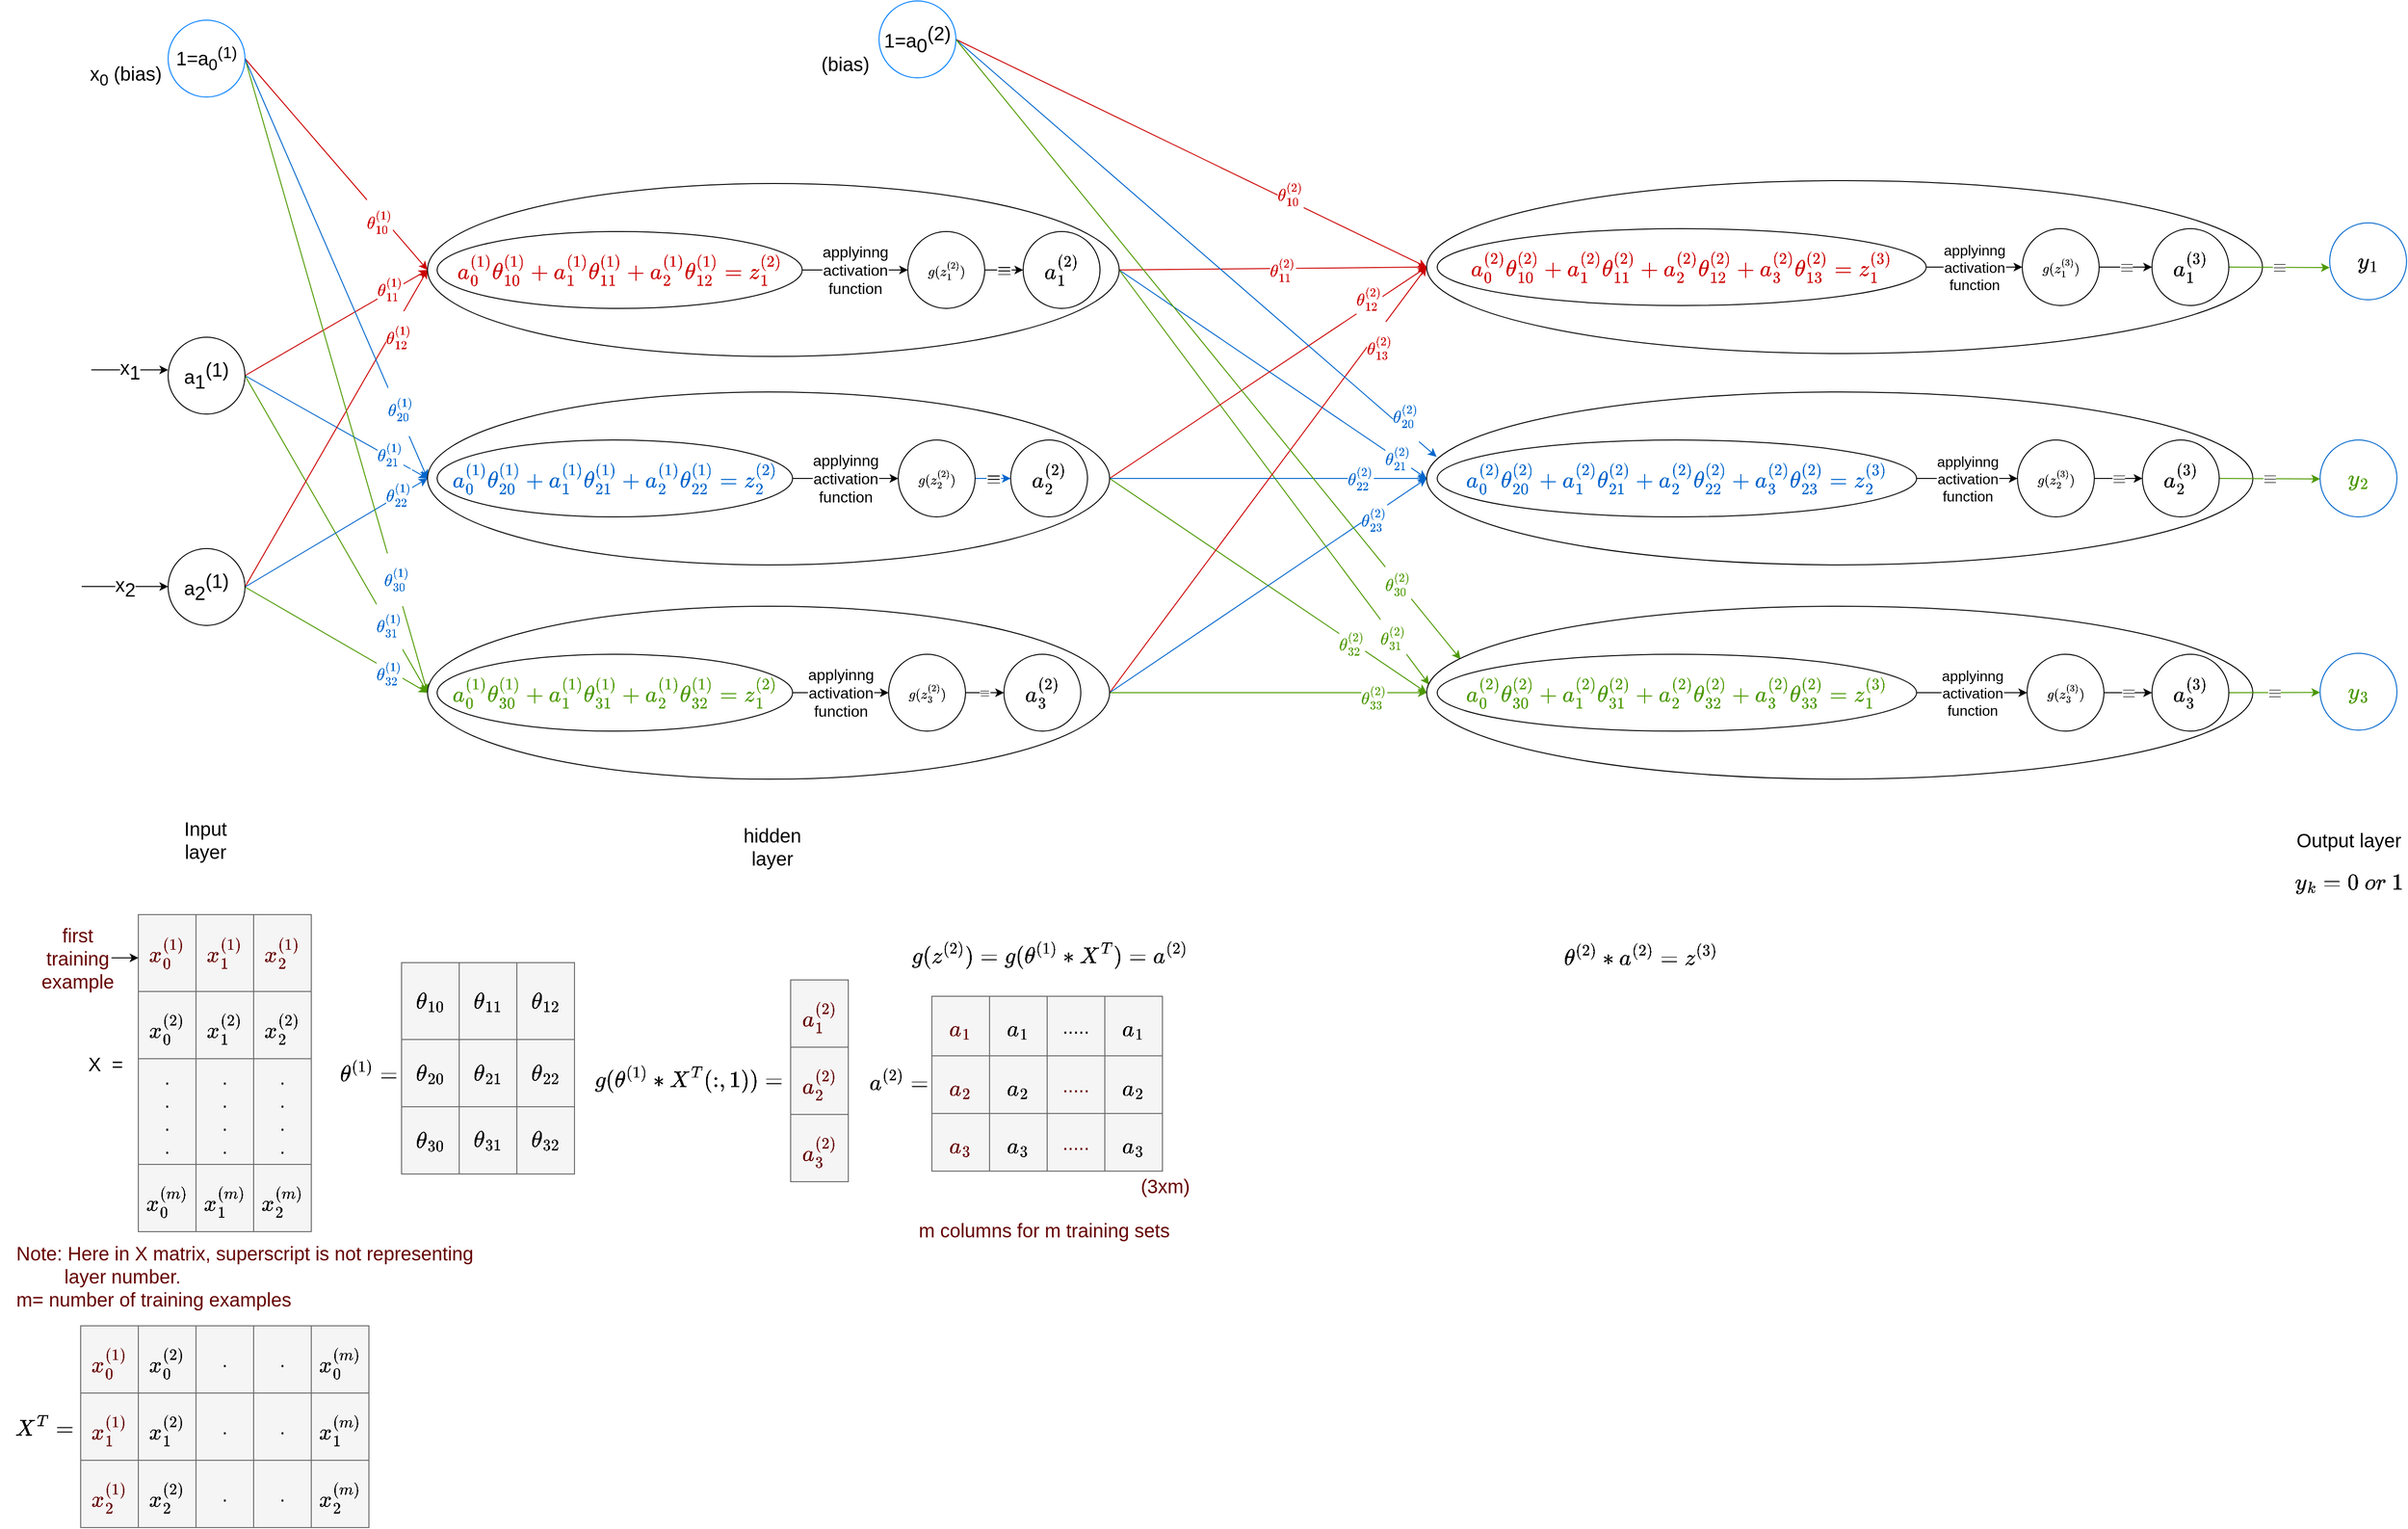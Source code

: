 <mxfile version="15.8.6" type="github">
  <diagram id="VyA0AeQF5QRsjexPXfWL" name="Page-1">
    <mxGraphModel dx="1892" dy="2328" grid="1" gridSize="10" guides="1" tooltips="1" connect="1" arrows="1" fold="1" page="1" pageScale="1" pageWidth="850" pageHeight="1100" math="1" shadow="0">
      <root>
        <mxCell id="0" />
        <mxCell id="1" parent="0" />
        <mxCell id="X6QC9SdZ1MSR72HXPm9W-1" value="$$\theta_{11}^{(1)}$$" style="rounded=0;orthogonalLoop=1;jettySize=auto;html=1;exitX=1;exitY=0.5;exitDx=0;exitDy=0;entryX=0;entryY=0.5;entryDx=0;entryDy=0;strokeColor=#CC0000;fontColor=#CC0000;fontSize=15;" parent="1" source="X6QC9SdZ1MSR72HXPm9W-3" target="X6QC9SdZ1MSR72HXPm9W-14" edge="1">
          <mxGeometry x="0.593" y="3" relative="1" as="geometry">
            <mxPoint x="1" as="offset" />
          </mxGeometry>
        </mxCell>
        <mxCell id="X6QC9SdZ1MSR72HXPm9W-2" style="edgeStyle=none;rounded=0;orthogonalLoop=1;jettySize=auto;html=1;exitX=1;exitY=0.5;exitDx=0;exitDy=0;entryX=0;entryY=0.5;entryDx=0;entryDy=0;strokeColor=#0066CC;" parent="1" source="X6QC9SdZ1MSR72HXPm9W-3" target="X6QC9SdZ1MSR72HXPm9W-23" edge="1">
          <mxGeometry relative="1" as="geometry">
            <mxPoint x="465" y="-450" as="targetPoint" />
          </mxGeometry>
        </mxCell>
        <mxCell id="X6QC9SdZ1MSR72HXPm9W-46" value="$$\theta_{21}^{(1)}$$" style="edgeLabel;html=1;align=center;verticalAlign=middle;resizable=0;points=[];fontColor=#0066CC;fontSize=15;" parent="X6QC9SdZ1MSR72HXPm9W-2" vertex="1" connectable="0">
          <mxGeometry x="0.389" relative="1" as="geometry">
            <mxPoint x="19" y="7" as="offset" />
          </mxGeometry>
        </mxCell>
        <mxCell id="X6QC9SdZ1MSR72HXPm9W-49" style="edgeStyle=none;rounded=0;orthogonalLoop=1;jettySize=auto;html=1;exitX=1;exitY=0.5;exitDx=0;exitDy=0;entryX=0;entryY=0.5;entryDx=0;entryDy=0;fontColor=#0066CC;strokeColor=#4D9900;" parent="1" source="X6QC9SdZ1MSR72HXPm9W-3" target="X6QC9SdZ1MSR72HXPm9W-36" edge="1">
          <mxGeometry relative="1" as="geometry" />
        </mxCell>
        <mxCell id="X6QC9SdZ1MSR72HXPm9W-52" value="$$\theta_{31}^{(1)}$$" style="edgeLabel;html=1;align=center;verticalAlign=middle;resizable=0;points=[];fontColor=#0066CC;fontSize=15;" parent="X6QC9SdZ1MSR72HXPm9W-49" vertex="1" connectable="0">
          <mxGeometry x="0.445" y="5" relative="1" as="geometry">
            <mxPoint x="8" y="24" as="offset" />
          </mxGeometry>
        </mxCell>
        <mxCell id="X6QC9SdZ1MSR72HXPm9W-3" value="a&lt;sub style=&quot;font-size: 20px;&quot;&gt;1&lt;/sub&gt;&lt;sup style=&quot;font-size: 20px;&quot;&gt;(1)&lt;/sup&gt;" style="ellipse;whiteSpace=wrap;html=1;aspect=fixed;fontSize=20;" parent="1" vertex="1">
          <mxGeometry x="180" y="-520" width="80" height="80" as="geometry" />
        </mxCell>
        <mxCell id="X6QC9SdZ1MSR72HXPm9W-4" value="&lt;span style=&quot;font-family: helvetica; font-size: 15px; font-style: normal; font-weight: 400; letter-spacing: normal; text-align: center; text-indent: 0px; text-transform: none; word-spacing: 0px; background-color: rgb(255, 255, 255); display: inline; float: none;&quot;&gt;$$\theta_{12}^{(1)}$$&lt;/span&gt;" style="edgeStyle=none;rounded=0;orthogonalLoop=1;jettySize=auto;html=1;exitX=1;exitY=0.5;exitDx=0;exitDy=0;entryX=0;entryY=0.5;entryDx=0;entryDy=0;strokeColor=#CC0000;fontColor=#CC0000;fontSize=15;" parent="1" source="X6QC9SdZ1MSR72HXPm9W-6" target="X6QC9SdZ1MSR72HXPm9W-14" edge="1">
          <mxGeometry x="0.603" y="-9" relative="1" as="geometry">
            <mxPoint as="offset" />
          </mxGeometry>
        </mxCell>
        <mxCell id="X6QC9SdZ1MSR72HXPm9W-5" style="edgeStyle=none;rounded=0;orthogonalLoop=1;jettySize=auto;html=1;exitX=1;exitY=0.5;exitDx=0;exitDy=0;entryX=0;entryY=0.5;entryDx=0;entryDy=0;strokeColor=#0066CC;" parent="1" source="X6QC9SdZ1MSR72HXPm9W-6" target="X6QC9SdZ1MSR72HXPm9W-23" edge="1">
          <mxGeometry relative="1" as="geometry">
            <mxPoint x="465" y="-450" as="targetPoint" />
          </mxGeometry>
        </mxCell>
        <mxCell id="X6QC9SdZ1MSR72HXPm9W-47" value="$$\theta_{22}^{(1)}$$" style="edgeLabel;html=1;align=center;verticalAlign=middle;resizable=0;points=[];fontColor=#0066CC;fontSize=15;" parent="X6QC9SdZ1MSR72HXPm9W-5" vertex="1" connectable="0">
          <mxGeometry x="0.224" y="-3" relative="1" as="geometry">
            <mxPoint x="42" y="-30" as="offset" />
          </mxGeometry>
        </mxCell>
        <mxCell id="X6QC9SdZ1MSR72HXPm9W-50" style="edgeStyle=none;rounded=0;orthogonalLoop=1;jettySize=auto;html=1;exitX=1;exitY=0.5;exitDx=0;exitDy=0;entryX=0;entryY=0.5;entryDx=0;entryDy=0;fontColor=#0066CC;strokeColor=#4D9900;" parent="1" source="X6QC9SdZ1MSR72HXPm9W-6" target="X6QC9SdZ1MSR72HXPm9W-36" edge="1">
          <mxGeometry relative="1" as="geometry" />
        </mxCell>
        <mxCell id="X6QC9SdZ1MSR72HXPm9W-53" value="$$\theta_{32}^{(1)}$$" style="edgeLabel;html=1;align=center;verticalAlign=middle;resizable=0;points=[];fontColor=#0066CC;fontSize=15;" parent="X6QC9SdZ1MSR72HXPm9W-50" vertex="1" connectable="0">
          <mxGeometry x="0.361" y="2" relative="1" as="geometry">
            <mxPoint x="19" y="17" as="offset" />
          </mxGeometry>
        </mxCell>
        <mxCell id="X6QC9SdZ1MSR72HXPm9W-6" value="a&lt;sub style=&quot;font-size: 20px;&quot;&gt;2&lt;/sub&gt;&lt;sup style=&quot;font-size: 20px;&quot;&gt;(1)&lt;/sup&gt;" style="ellipse;whiteSpace=wrap;html=1;aspect=fixed;fontSize=20;" parent="1" vertex="1">
          <mxGeometry x="180" y="-300" width="80" height="80" as="geometry" />
        </mxCell>
        <mxCell id="X6QC9SdZ1MSR72HXPm9W-7" value="x&lt;sub style=&quot;font-size: 20px;&quot;&gt;1&lt;/sub&gt;" style="endArrow=classic;html=1;rounded=0;entryX=0;entryY=0.425;entryDx=0;entryDy=0;entryPerimeter=0;fontSize=20;" parent="1" target="X6QC9SdZ1MSR72HXPm9W-3" edge="1">
          <mxGeometry width="50" height="50" relative="1" as="geometry">
            <mxPoint x="100" y="-486" as="sourcePoint" />
            <mxPoint x="170" y="-500" as="targetPoint" />
          </mxGeometry>
        </mxCell>
        <mxCell id="X6QC9SdZ1MSR72HXPm9W-8" value="x&lt;sub style=&quot;font-size: 20px;&quot;&gt;2&lt;br style=&quot;font-size: 20px;&quot;&gt;&lt;/sub&gt;" style="endArrow=classic;html=1;rounded=0;fontSize=20;" parent="1" edge="1">
          <mxGeometry width="50" height="50" relative="1" as="geometry">
            <mxPoint x="90" y="-260.5" as="sourcePoint" />
            <mxPoint x="180" y="-260.5" as="targetPoint" />
          </mxGeometry>
        </mxCell>
        <mxCell id="X6QC9SdZ1MSR72HXPm9W-9" value="&lt;font color=&quot;#cc0000&quot; style=&quot;font-size: 15px;&quot;&gt;$$\theta_{10}^{(1)}$$&lt;/font&gt;" style="edgeStyle=none;rounded=0;orthogonalLoop=1;jettySize=auto;html=1;exitX=1;exitY=0.5;exitDx=0;exitDy=0;entryX=0;entryY=0.5;entryDx=0;entryDy=0;fillColor=#CC0000;strokeColor=#CC0000;fontSize=15;" parent="1" source="X6QC9SdZ1MSR72HXPm9W-10" target="X6QC9SdZ1MSR72HXPm9W-14" edge="1">
          <mxGeometry x="0.515" y="-5" relative="1" as="geometry">
            <mxPoint as="offset" />
          </mxGeometry>
        </mxCell>
        <mxCell id="X6QC9SdZ1MSR72HXPm9W-48" style="rounded=0;orthogonalLoop=1;jettySize=auto;html=1;exitX=1;exitY=0.5;exitDx=0;exitDy=0;entryX=0;entryY=0.5;entryDx=0;entryDy=0;fontColor=#0066CC;strokeColor=#4D9900;" parent="1" source="X6QC9SdZ1MSR72HXPm9W-10" target="X6QC9SdZ1MSR72HXPm9W-36" edge="1">
          <mxGeometry relative="1" as="geometry" />
        </mxCell>
        <mxCell id="X6QC9SdZ1MSR72HXPm9W-51" value="$$\theta_{30}^{(1)}$$" style="edgeLabel;html=1;align=center;verticalAlign=middle;resizable=0;points=[];fontColor=#0066CC;fontSize=15;" parent="X6QC9SdZ1MSR72HXPm9W-48" vertex="1" connectable="0">
          <mxGeometry x="0.642" y="2" relative="1" as="geometry">
            <mxPoint as="offset" />
          </mxGeometry>
        </mxCell>
        <mxCell id="X6QC9SdZ1MSR72HXPm9W-10" value="&lt;font style=&quot;font-size: 20px&quot;&gt;1=a&lt;sub&gt;0&lt;/sub&gt;&lt;sup&gt;(1)&lt;/sup&gt;&lt;/font&gt;" style="ellipse;whiteSpace=wrap;html=1;aspect=fixed;strokeColor=#007FFF;" parent="1" vertex="1">
          <mxGeometry x="180" y="-850" width="80" height="80" as="geometry" />
        </mxCell>
        <mxCell id="X6QC9SdZ1MSR72HXPm9W-11" value="&lt;font style=&quot;font-size: 20px&quot;&gt;x&lt;sub&gt;0&lt;/sub&gt;&amp;nbsp;(bias)&lt;/font&gt;" style="text;html=1;strokeColor=none;fillColor=none;align=center;verticalAlign=middle;whiteSpace=wrap;rounded=0;" parent="1" vertex="1">
          <mxGeometry x="106" y="-807" width="60" height="30" as="geometry" />
        </mxCell>
        <mxCell id="X6QC9SdZ1MSR72HXPm9W-75" style="edgeStyle=none;rounded=0;orthogonalLoop=1;jettySize=auto;html=1;exitX=1;exitY=0.5;exitDx=0;exitDy=0;entryX=0;entryY=0.5;entryDx=0;entryDy=0;fontColor=#4D9900;strokeColor=#CC0000;" parent="1" source="X6QC9SdZ1MSR72HXPm9W-14" target="X6QC9SdZ1MSR72HXPm9W-54" edge="1">
          <mxGeometry relative="1" as="geometry" />
        </mxCell>
        <mxCell id="X6QC9SdZ1MSR72HXPm9W-80" value="&lt;span style=&quot;color: rgb(204, 0, 0); font-size: 15px;&quot;&gt;$$\theta_{11}^{(2)}$$&lt;/span&gt;" style="edgeLabel;html=1;align=center;verticalAlign=middle;resizable=0;points=[];fontColor=#4D9900;fontSize=15;" parent="X6QC9SdZ1MSR72HXPm9W-75" vertex="1" connectable="0">
          <mxGeometry x="0.063" y="-1" relative="1" as="geometry">
            <mxPoint as="offset" />
          </mxGeometry>
        </mxCell>
        <mxCell id="X6QC9SdZ1MSR72HXPm9W-96" style="edgeStyle=none;rounded=0;orthogonalLoop=1;jettySize=auto;html=1;exitX=1;exitY=0.5;exitDx=0;exitDy=0;entryX=0;entryY=0.5;entryDx=0;entryDy=0;fontColor=#0066CC;strokeColor=#0066CC;" parent="1" source="X6QC9SdZ1MSR72HXPm9W-14" target="X6QC9SdZ1MSR72HXPm9W-83" edge="1">
          <mxGeometry relative="1" as="geometry" />
        </mxCell>
        <mxCell id="X6QC9SdZ1MSR72HXPm9W-100" value="$$\theta_{21}^{(2)}$$" style="edgeLabel;html=1;align=center;verticalAlign=middle;resizable=0;points=[];fontColor=#0066CC;fontSize=15;" parent="X6QC9SdZ1MSR72HXPm9W-96" vertex="1" connectable="0">
          <mxGeometry x="0.777" y="-1" relative="1" as="geometry">
            <mxPoint x="6" y="2" as="offset" />
          </mxGeometry>
        </mxCell>
        <mxCell id="X6QC9SdZ1MSR72HXPm9W-109" style="edgeStyle=none;rounded=0;orthogonalLoop=1;jettySize=auto;html=1;exitX=1;exitY=0.5;exitDx=0;exitDy=0;entryX=0.003;entryY=0.453;entryDx=0;entryDy=0;entryPerimeter=0;fontColor=#0066CC;strokeColor=#4D9900;" parent="1" source="X6QC9SdZ1MSR72HXPm9W-14" target="X6QC9SdZ1MSR72HXPm9W-89" edge="1">
          <mxGeometry relative="1" as="geometry" />
        </mxCell>
        <mxCell id="X6QC9SdZ1MSR72HXPm9W-110" value="&lt;font color=&quot;#4d9900&quot;&gt;$$\theta_{31}^{(2)}$$&lt;/font&gt;" style="edgeLabel;html=1;align=center;verticalAlign=middle;resizable=0;points=[];fontColor=#0066CC;fontSize=15;" parent="X6QC9SdZ1MSR72HXPm9W-109" vertex="1" connectable="0">
          <mxGeometry x="0.759" y="-1" relative="1" as="geometry">
            <mxPoint x="2" y="2" as="offset" />
          </mxGeometry>
        </mxCell>
        <mxCell id="X6QC9SdZ1MSR72HXPm9W-14" value="" style="ellipse;whiteSpace=wrap;html=1;strokeColor=#000000;shadow=0;" parent="1" vertex="1">
          <mxGeometry x="450" y="-680" width="720" height="180" as="geometry" />
        </mxCell>
        <mxCell id="X6QC9SdZ1MSR72HXPm9W-15" style="edgeStyle=none;rounded=0;orthogonalLoop=1;jettySize=auto;html=1;exitX=1;exitY=0.5;exitDx=0;exitDy=0;entryX=0;entryY=0.5;entryDx=0;entryDy=0;strokeColor=#0066CC;" parent="1" source="X6QC9SdZ1MSR72HXPm9W-10" target="X6QC9SdZ1MSR72HXPm9W-23" edge="1">
          <mxGeometry relative="1" as="geometry">
            <mxPoint x="465" y="-450" as="targetPoint" />
          </mxGeometry>
        </mxCell>
        <mxCell id="X6QC9SdZ1MSR72HXPm9W-45" value="$$\theta_{20}^{(1)}$$" style="edgeLabel;html=1;align=center;verticalAlign=middle;resizable=0;points=[];fontColor=#0066CC;fontSize=15;" parent="X6QC9SdZ1MSR72HXPm9W-15" vertex="1" connectable="0">
          <mxGeometry x="0.552" y="5" relative="1" as="geometry">
            <mxPoint x="10" y="27" as="offset" />
          </mxGeometry>
        </mxCell>
        <mxCell id="X6QC9SdZ1MSR72HXPm9W-19" value="&lt;font style=&quot;font-size: 16px&quot;&gt;applyinng&lt;br&gt;activation&lt;br&gt;function&lt;/font&gt;" style="edgeStyle=orthogonalEdgeStyle;rounded=0;orthogonalLoop=1;jettySize=auto;html=1;exitX=1;exitY=0.5;exitDx=0;exitDy=0;" parent="1" source="X6QC9SdZ1MSR72HXPm9W-16" target="X6QC9SdZ1MSR72HXPm9W-18" edge="1">
          <mxGeometry relative="1" as="geometry" />
        </mxCell>
        <mxCell id="X6QC9SdZ1MSR72HXPm9W-16" value="&lt;span style=&quot;font-size: 20px; background-color: rgb(255, 255, 255);&quot;&gt;$$a_{0}^{(1)}\theta_{10}^{(1)}+a_{1}^{(1)}\theta_{11}^{(1)} + a_{2}^{(1)}\theta_{12}^{(1)} = z_{1}^{(2)}$$&lt;/span&gt;" style="ellipse;whiteSpace=wrap;html=1;shadow=0;fontColor=#CC0000;strokeColor=#000000;fontSize=20;" parent="1" vertex="1">
          <mxGeometry x="460" y="-630" width="380" height="80" as="geometry" />
        </mxCell>
        <mxCell id="X6QC9SdZ1MSR72HXPm9W-22" value="&lt;font style=&quot;font-size: 16px&quot;&gt;$$\equiv$$&lt;/font&gt;" style="edgeStyle=orthogonalEdgeStyle;rounded=0;orthogonalLoop=1;jettySize=auto;html=1;exitX=1;exitY=0.5;exitDx=0;exitDy=0;entryX=0;entryY=0.5;entryDx=0;entryDy=0;" parent="1" source="X6QC9SdZ1MSR72HXPm9W-18" target="X6QC9SdZ1MSR72HXPm9W-21" edge="1">
          <mxGeometry relative="1" as="geometry" />
        </mxCell>
        <mxCell id="X6QC9SdZ1MSR72HXPm9W-18" value="$$g(z_{1}^{(2)})$$" style="ellipse;whiteSpace=wrap;html=1;aspect=fixed;" parent="1" vertex="1">
          <mxGeometry x="950" y="-630" width="80" height="80" as="geometry" />
        </mxCell>
        <mxCell id="X6QC9SdZ1MSR72HXPm9W-21" value="$$a_{1}^{(2)}$$" style="ellipse;whiteSpace=wrap;html=1;aspect=fixed;fontSize=20;" parent="1" vertex="1">
          <mxGeometry x="1070" y="-630" width="80" height="80" as="geometry" />
        </mxCell>
        <mxCell id="X6QC9SdZ1MSR72HXPm9W-76" style="edgeStyle=none;rounded=0;orthogonalLoop=1;jettySize=auto;html=1;exitX=1;exitY=0.5;exitDx=0;exitDy=0;entryX=0;entryY=0.5;entryDx=0;entryDy=0;fontColor=#4D9900;strokeColor=#CC0000;" parent="1" source="X6QC9SdZ1MSR72HXPm9W-23" target="X6QC9SdZ1MSR72HXPm9W-54" edge="1">
          <mxGeometry relative="1" as="geometry" />
        </mxCell>
        <mxCell id="X6QC9SdZ1MSR72HXPm9W-81" value="&lt;span style=&quot;color: rgb(204, 0, 0); font-size: 15px;&quot;&gt;$$\theta_{12}^{(2)}$$&lt;/span&gt;" style="edgeLabel;html=1;align=center;verticalAlign=middle;resizable=0;points=[];fontColor=#4D9900;fontSize=15;" parent="X6QC9SdZ1MSR72HXPm9W-76" vertex="1" connectable="0">
          <mxGeometry x="0.215" y="1" relative="1" as="geometry">
            <mxPoint x="70" y="-53" as="offset" />
          </mxGeometry>
        </mxCell>
        <mxCell id="X6QC9SdZ1MSR72HXPm9W-97" style="edgeStyle=none;rounded=0;orthogonalLoop=1;jettySize=auto;html=1;exitX=1;exitY=0.5;exitDx=0;exitDy=0;fontColor=#0066CC;strokeColor=#0066CC;entryX=0;entryY=0.5;entryDx=0;entryDy=0;" parent="1" source="X6QC9SdZ1MSR72HXPm9W-23" target="X6QC9SdZ1MSR72HXPm9W-83" edge="1">
          <mxGeometry relative="1" as="geometry">
            <mxPoint x="1310" y="-372.714" as="targetPoint" />
          </mxGeometry>
        </mxCell>
        <mxCell id="X6QC9SdZ1MSR72HXPm9W-101" value="$$\theta_{22}^{(2)}$$" style="edgeLabel;html=1;align=center;verticalAlign=middle;resizable=0;points=[];fontColor=#0066CC;fontSize=15;" parent="X6QC9SdZ1MSR72HXPm9W-97" vertex="1" connectable="0">
          <mxGeometry x="0.711" y="-2" relative="1" as="geometry">
            <mxPoint x="-22" y="-2" as="offset" />
          </mxGeometry>
        </mxCell>
        <mxCell id="X6QC9SdZ1MSR72HXPm9W-104" style="edgeStyle=none;rounded=0;orthogonalLoop=1;jettySize=auto;html=1;exitX=1;exitY=0.5;exitDx=0;exitDy=0;entryX=0;entryY=0.5;entryDx=0;entryDy=0;fontColor=#0066CC;strokeColor=#4D9900;" parent="1" source="X6QC9SdZ1MSR72HXPm9W-23" target="X6QC9SdZ1MSR72HXPm9W-89" edge="1">
          <mxGeometry relative="1" as="geometry" />
        </mxCell>
        <mxCell id="X6QC9SdZ1MSR72HXPm9W-107" value="$$\theta_{32}^{(2)}$$" style="edgeLabel;html=1;align=center;verticalAlign=middle;resizable=0;points=[];fontColor=#4D9900;fontSize=15;" parent="X6QC9SdZ1MSR72HXPm9W-104" vertex="1" connectable="0">
          <mxGeometry x="0.682" relative="1" as="geometry">
            <mxPoint x="-26" y="-16" as="offset" />
          </mxGeometry>
        </mxCell>
        <mxCell id="X6QC9SdZ1MSR72HXPm9W-23" value="" style="ellipse;whiteSpace=wrap;html=1;strokeColor=#000000;shadow=0;" parent="1" vertex="1">
          <mxGeometry x="450" y="-463" width="710" height="180" as="geometry" />
        </mxCell>
        <mxCell id="X6QC9SdZ1MSR72HXPm9W-24" value="&lt;font style=&quot;font-size: 16px&quot;&gt;applyinng&lt;br&gt;activation&lt;br&gt;function&lt;/font&gt;" style="edgeStyle=orthogonalEdgeStyle;rounded=0;orthogonalLoop=1;jettySize=auto;html=1;exitX=1;exitY=0.5;exitDx=0;exitDy=0;" parent="1" source="X6QC9SdZ1MSR72HXPm9W-25" target="X6QC9SdZ1MSR72HXPm9W-27" edge="1">
          <mxGeometry relative="1" as="geometry" />
        </mxCell>
        <mxCell id="X6QC9SdZ1MSR72HXPm9W-25" value="&lt;span style=&quot;background-color: rgb(255 , 255 , 255)&quot;&gt;&lt;font color=&quot;#0066cc&quot; style=&quot;font-size: 20px&quot;&gt;$$a_{0}^{(1)}\theta_{20}^{(1)}+a_{1}^{(1)}\theta_{21}^{(1)} + a_{2}^{(1)}\theta_{22}^{(1)} = z_{2}^{(2)}$$&lt;/font&gt;&lt;/span&gt;" style="ellipse;whiteSpace=wrap;html=1;shadow=0;fontColor=#CC0000;strokeColor=#000000;" parent="1" vertex="1">
          <mxGeometry x="460" y="-413" width="370" height="80" as="geometry" />
        </mxCell>
        <mxCell id="X6QC9SdZ1MSR72HXPm9W-44" value="&lt;span style=&quot;color: rgb(0 , 0 , 0)&quot;&gt;&lt;font style=&quot;font-size: 16px&quot;&gt;$$\equiv$$&lt;/font&gt;&lt;/span&gt;" style="edgeStyle=orthogonalEdgeStyle;rounded=0;orthogonalLoop=1;jettySize=auto;html=1;exitX=1;exitY=0.5;exitDx=0;exitDy=0;entryX=0;entryY=0.5;entryDx=0;entryDy=0;fontColor=#0066CC;strokeColor=#0066CC;" parent="1" source="X6QC9SdZ1MSR72HXPm9W-27" target="X6QC9SdZ1MSR72HXPm9W-28" edge="1">
          <mxGeometry relative="1" as="geometry" />
        </mxCell>
        <mxCell id="X6QC9SdZ1MSR72HXPm9W-27" value="$$g(z_{2}^{(2)})$$" style="ellipse;whiteSpace=wrap;html=1;aspect=fixed;" parent="1" vertex="1">
          <mxGeometry x="940" y="-413" width="80" height="80" as="geometry" />
        </mxCell>
        <mxCell id="X6QC9SdZ1MSR72HXPm9W-28" value="$$a_{2}^{(2)}$$" style="ellipse;whiteSpace=wrap;html=1;aspect=fixed;fontSize=20;" parent="1" vertex="1">
          <mxGeometry x="1057" y="-413" width="80" height="80" as="geometry" />
        </mxCell>
        <mxCell id="X6QC9SdZ1MSR72HXPm9W-78" style="edgeStyle=none;rounded=0;orthogonalLoop=1;jettySize=auto;html=1;exitX=1;exitY=0.5;exitDx=0;exitDy=0;entryX=0;entryY=0.5;entryDx=0;entryDy=0;fontColor=#4D9900;strokeColor=#CC0000;" parent="1" source="X6QC9SdZ1MSR72HXPm9W-36" target="X6QC9SdZ1MSR72HXPm9W-54" edge="1">
          <mxGeometry relative="1" as="geometry" />
        </mxCell>
        <mxCell id="X6QC9SdZ1MSR72HXPm9W-82" value="&lt;span style=&quot;color: rgb(204, 0, 0); font-size: 15px;&quot;&gt;$$\theta_{13}^{(2)}$$&lt;/span&gt;" style="edgeLabel;html=1;align=center;verticalAlign=middle;resizable=0;points=[];fontColor=#4D9900;fontSize=15;" parent="X6QC9SdZ1MSR72HXPm9W-78" vertex="1" connectable="0">
          <mxGeometry x="0.132" y="-2" relative="1" as="geometry">
            <mxPoint x="92" y="-110" as="offset" />
          </mxGeometry>
        </mxCell>
        <mxCell id="X6QC9SdZ1MSR72HXPm9W-98" style="edgeStyle=none;rounded=0;orthogonalLoop=1;jettySize=auto;html=1;exitX=1;exitY=0.5;exitDx=0;exitDy=0;fontColor=#0066CC;strokeColor=#0066CC;entryX=0;entryY=0.5;entryDx=0;entryDy=0;" parent="1" source="X6QC9SdZ1MSR72HXPm9W-36" target="X6QC9SdZ1MSR72HXPm9W-83" edge="1">
          <mxGeometry relative="1" as="geometry">
            <mxPoint x="1310" y="-370" as="targetPoint" />
          </mxGeometry>
        </mxCell>
        <mxCell id="X6QC9SdZ1MSR72HXPm9W-102" value="$$\theta_{23}^{(2)}$$" style="edgeLabel;html=1;align=center;verticalAlign=middle;resizable=0;points=[];fontColor=#0066CC;fontSize=15;" parent="X6QC9SdZ1MSR72HXPm9W-98" vertex="1" connectable="0">
          <mxGeometry x="0.649" y="-4" relative="1" as="geometry">
            <mxPoint as="offset" />
          </mxGeometry>
        </mxCell>
        <mxCell id="X6QC9SdZ1MSR72HXPm9W-105" style="edgeStyle=none;rounded=0;orthogonalLoop=1;jettySize=auto;html=1;exitX=1;exitY=0.5;exitDx=0;exitDy=0;entryX=0;entryY=0.5;entryDx=0;entryDy=0;fontColor=#0066CC;strokeColor=#4D9900;" parent="1" source="X6QC9SdZ1MSR72HXPm9W-36" target="X6QC9SdZ1MSR72HXPm9W-89" edge="1">
          <mxGeometry relative="1" as="geometry" />
        </mxCell>
        <mxCell id="X6QC9SdZ1MSR72HXPm9W-108" value="$$\theta_{33}^{(2)}$$" style="edgeLabel;html=1;align=center;verticalAlign=middle;resizable=0;points=[];fontColor=#4D9900;fontSize=15;" parent="X6QC9SdZ1MSR72HXPm9W-105" vertex="1" connectable="0">
          <mxGeometry x="0.688" y="-2" relative="1" as="geometry">
            <mxPoint x="-4" y="3" as="offset" />
          </mxGeometry>
        </mxCell>
        <mxCell id="X6QC9SdZ1MSR72HXPm9W-36" value="" style="ellipse;whiteSpace=wrap;html=1;strokeColor=#000000;shadow=0;" parent="1" vertex="1">
          <mxGeometry x="450" y="-240" width="710" height="180" as="geometry" />
        </mxCell>
        <mxCell id="X6QC9SdZ1MSR72HXPm9W-37" value="&lt;font style=&quot;font-size: 16px&quot;&gt;applyinng&lt;br&gt;activation&lt;br&gt;function&lt;/font&gt;" style="edgeStyle=orthogonalEdgeStyle;rounded=0;orthogonalLoop=1;jettySize=auto;html=1;exitX=1;exitY=0.5;exitDx=0;exitDy=0;" parent="1" source="X6QC9SdZ1MSR72HXPm9W-38" target="X6QC9SdZ1MSR72HXPm9W-40" edge="1">
          <mxGeometry relative="1" as="geometry" />
        </mxCell>
        <mxCell id="X6QC9SdZ1MSR72HXPm9W-38" value="&lt;span style=&quot;background-color: rgb(255 , 255 , 255)&quot;&gt;&lt;font color=&quot;#4d9900&quot; style=&quot;font-size: 20px&quot;&gt;$$a_{0}^{(1)}\theta_{30}^{(1)}+a_{1}^{(1)}\theta_{31}^{(1)} + a_{2}^{(1)}\theta_{32}^{(1)} = z_{1}^{(2)}$$&lt;/font&gt;&lt;/span&gt;" style="ellipse;whiteSpace=wrap;html=1;shadow=0;fontColor=#CC0000;strokeColor=#000000;" parent="1" vertex="1">
          <mxGeometry x="460" y="-190" width="370" height="80" as="geometry" />
        </mxCell>
        <mxCell id="X6QC9SdZ1MSR72HXPm9W-39" value="$$\equiv$$" style="edgeStyle=orthogonalEdgeStyle;rounded=0;orthogonalLoop=1;jettySize=auto;html=1;exitX=1;exitY=0.5;exitDx=0;exitDy=0;entryX=0;entryY=0.5;entryDx=0;entryDy=0;" parent="1" source="X6QC9SdZ1MSR72HXPm9W-40" target="X6QC9SdZ1MSR72HXPm9W-41" edge="1">
          <mxGeometry relative="1" as="geometry" />
        </mxCell>
        <mxCell id="X6QC9SdZ1MSR72HXPm9W-40" value="$$g(z_{3}^{(2)})$$" style="ellipse;whiteSpace=wrap;html=1;aspect=fixed;" parent="1" vertex="1">
          <mxGeometry x="930" y="-190" width="80" height="80" as="geometry" />
        </mxCell>
        <mxCell id="X6QC9SdZ1MSR72HXPm9W-41" value="$$a_{3}^{(2)}$$" style="ellipse;whiteSpace=wrap;html=1;aspect=fixed;fontSize=20;" parent="1" vertex="1">
          <mxGeometry x="1050" y="-190" width="80" height="80" as="geometry" />
        </mxCell>
        <mxCell id="X6QC9SdZ1MSR72HXPm9W-54" value="" style="ellipse;whiteSpace=wrap;html=1;strokeColor=#000000;shadow=0;" parent="1" vertex="1">
          <mxGeometry x="1490" y="-683" width="870" height="180" as="geometry" />
        </mxCell>
        <mxCell id="X6QC9SdZ1MSR72HXPm9W-55" value="&lt;font style=&quot;font-size: 15px&quot;&gt;applyinng&lt;br style=&quot;font-size: 15px;&quot;&gt;activation&lt;br style=&quot;font-size: 15px;&quot;&gt;function&lt;/font&gt;" style="edgeStyle=orthogonalEdgeStyle;rounded=0;orthogonalLoop=1;jettySize=auto;html=1;exitX=1;exitY=0.5;exitDx=0;exitDy=0;fontSize=15;" parent="1" source="X6QC9SdZ1MSR72HXPm9W-56" target="X6QC9SdZ1MSR72HXPm9W-58" edge="1">
          <mxGeometry relative="1" as="geometry" />
        </mxCell>
        <mxCell id="X6QC9SdZ1MSR72HXPm9W-56" value="&lt;span style=&quot;background-color: rgb(255 , 255 , 255)&quot;&gt;&lt;font style=&quot;font-size: 20px&quot;&gt;$$a_{0}^{(2)}\theta_{10}^{(2)}+a_{1}^{(2)}\theta_{11}^{(2)} + a_{2}^{(2)}\theta_{12}^{(2)} + a_{3}^{(2)}\theta_{13}^{(2)} = z_{1}^{(3)}$$&lt;/font&gt;&lt;/span&gt;" style="ellipse;whiteSpace=wrap;html=1;shadow=0;fontColor=#CC0000;strokeColor=#000000;" parent="1" vertex="1">
          <mxGeometry x="1501" y="-633" width="509" height="80" as="geometry" />
        </mxCell>
        <mxCell id="X6QC9SdZ1MSR72HXPm9W-57" value="&lt;font style=&quot;font-size: 15px&quot;&gt;$$\equiv$$&lt;/font&gt;" style="edgeStyle=orthogonalEdgeStyle;rounded=0;orthogonalLoop=1;jettySize=auto;html=1;exitX=1;exitY=0.5;exitDx=0;exitDy=0;entryX=0;entryY=0.5;entryDx=0;entryDy=0;fontSize=15;" parent="1" source="X6QC9SdZ1MSR72HXPm9W-58" target="X6QC9SdZ1MSR72HXPm9W-59" edge="1">
          <mxGeometry relative="1" as="geometry" />
        </mxCell>
        <mxCell id="X6QC9SdZ1MSR72HXPm9W-58" value="$$g(z_{1}^{(3)})$$" style="ellipse;whiteSpace=wrap;html=1;aspect=fixed;" parent="1" vertex="1">
          <mxGeometry x="2110" y="-633" width="80" height="80" as="geometry" />
        </mxCell>
        <mxCell id="X6QC9SdZ1MSR72HXPm9W-114" value="&lt;meta charset=&quot;utf-8&quot;&gt;&lt;span style=&quot;color: rgb(0, 0, 0); font-family: helvetica; font-size: 15px; font-style: normal; font-weight: 400; letter-spacing: normal; text-align: center; text-indent: 0px; text-transform: none; word-spacing: 0px; background-color: rgb(255, 255, 255); display: inline; float: none;&quot;&gt;$$\equiv$$&lt;/span&gt;" style="edgeStyle=none;rounded=0;orthogonalLoop=1;jettySize=auto;html=1;exitX=1;exitY=0.5;exitDx=0;exitDy=0;fontSize=15;fontColor=#4D9900;strokeColor=#4D9900;" parent="1" source="X6QC9SdZ1MSR72HXPm9W-59" edge="1">
          <mxGeometry relative="1" as="geometry">
            <mxPoint x="2430" y="-592.444" as="targetPoint" />
          </mxGeometry>
        </mxCell>
        <mxCell id="X6QC9SdZ1MSR72HXPm9W-59" value="&lt;font style=&quot;font-size: 20px&quot;&gt;$$a_{1}^{(3)}$$&lt;/font&gt;" style="ellipse;whiteSpace=wrap;html=1;aspect=fixed;" parent="1" vertex="1">
          <mxGeometry x="2245" y="-633" width="80" height="80" as="geometry" />
        </mxCell>
        <mxCell id="X6QC9SdZ1MSR72HXPm9W-74" style="edgeStyle=none;rounded=0;orthogonalLoop=1;jettySize=auto;html=1;exitX=1;exitY=0.5;exitDx=0;exitDy=0;entryX=0;entryY=0.5;entryDx=0;entryDy=0;fontColor=#4D9900;strokeColor=#CC0000;" parent="1" source="X6QC9SdZ1MSR72HXPm9W-72" target="X6QC9SdZ1MSR72HXPm9W-54" edge="1">
          <mxGeometry relative="1" as="geometry" />
        </mxCell>
        <mxCell id="X6QC9SdZ1MSR72HXPm9W-79" value="&lt;span style=&quot;color: rgb(204, 0, 0); font-size: 15px;&quot;&gt;$$\theta_{10}^{(2)}$$&lt;/span&gt;" style="edgeLabel;html=1;align=center;verticalAlign=middle;resizable=0;points=[];fontColor=#4D9900;fontSize=15;" parent="X6QC9SdZ1MSR72HXPm9W-74" vertex="1" connectable="0">
          <mxGeometry x="0.406" y="6" relative="1" as="geometry">
            <mxPoint x="1" as="offset" />
          </mxGeometry>
        </mxCell>
        <mxCell id="X6QC9SdZ1MSR72HXPm9W-95" style="edgeStyle=none;rounded=0;orthogonalLoop=1;jettySize=auto;html=1;exitX=1;exitY=0.5;exitDx=0;exitDy=0;entryX=0.012;entryY=0.375;entryDx=0;entryDy=0;fontColor=#4D9900;strokeColor=#0066CC;entryPerimeter=0;" parent="1" source="X6QC9SdZ1MSR72HXPm9W-72" target="X6QC9SdZ1MSR72HXPm9W-83" edge="1">
          <mxGeometry relative="1" as="geometry" />
        </mxCell>
        <mxCell id="X6QC9SdZ1MSR72HXPm9W-99" value="$$\theta_{20}^{(2)}$$" style="edgeLabel;html=1;align=center;verticalAlign=middle;resizable=0;points=[];fontColor=#0066CC;fontSize=15;" parent="X6QC9SdZ1MSR72HXPm9W-95" vertex="1" connectable="0">
          <mxGeometry x="0.868" y="4" relative="1" as="geometry">
            <mxPoint x="-2" y="-11" as="offset" />
          </mxGeometry>
        </mxCell>
        <mxCell id="X6QC9SdZ1MSR72HXPm9W-103" style="edgeStyle=none;rounded=0;orthogonalLoop=1;jettySize=auto;html=1;exitX=1;exitY=0.5;exitDx=0;exitDy=0;entryX=0.041;entryY=0.307;entryDx=0;entryDy=0;entryPerimeter=0;fontColor=#0066CC;strokeColor=#4D9900;" parent="1" source="X6QC9SdZ1MSR72HXPm9W-72" target="X6QC9SdZ1MSR72HXPm9W-89" edge="1">
          <mxGeometry relative="1" as="geometry" />
        </mxCell>
        <mxCell id="X6QC9SdZ1MSR72HXPm9W-106" value="&lt;font color=&quot;#4d9900&quot;&gt;$$\theta_{30}^{(2)}$$&lt;/font&gt;" style="edgeLabel;html=1;align=center;verticalAlign=middle;resizable=0;points=[];fontColor=#0066CC;fontSize=15;" parent="X6QC9SdZ1MSR72HXPm9W-103" vertex="1" connectable="0">
          <mxGeometry x="0.754" y="-2" relative="1" as="geometry">
            <mxPoint x="1" as="offset" />
          </mxGeometry>
        </mxCell>
        <mxCell id="X6QC9SdZ1MSR72HXPm9W-72" value="1=a&lt;sub style=&quot;font-size: 20px;&quot;&gt;0&lt;/sub&gt;&lt;sup style=&quot;font-size: 20px;&quot;&gt;(2)&lt;/sup&gt;" style="ellipse;whiteSpace=wrap;html=1;aspect=fixed;strokeColor=#007FFF;fontSize=20;" parent="1" vertex="1">
          <mxGeometry x="920" y="-870" width="80" height="80" as="geometry" />
        </mxCell>
        <mxCell id="X6QC9SdZ1MSR72HXPm9W-73" value="(bias)" style="text;html=1;strokeColor=none;fillColor=none;align=center;verticalAlign=middle;whiteSpace=wrap;rounded=0;fontSize=20;" parent="1" vertex="1">
          <mxGeometry x="855" y="-820" width="60" height="30" as="geometry" />
        </mxCell>
        <mxCell id="X6QC9SdZ1MSR72HXPm9W-83" value="" style="ellipse;whiteSpace=wrap;html=1;strokeColor=#000000;shadow=0;" parent="1" vertex="1">
          <mxGeometry x="1490" y="-463" width="860" height="180" as="geometry" />
        </mxCell>
        <mxCell id="X6QC9SdZ1MSR72HXPm9W-84" value="&lt;font style=&quot;font-size: 15px&quot;&gt;applyinng&lt;br style=&quot;font-size: 15px;&quot;&gt;activation&lt;br style=&quot;font-size: 15px;&quot;&gt;function&lt;/font&gt;" style="edgeStyle=orthogonalEdgeStyle;rounded=0;orthogonalLoop=1;jettySize=auto;html=1;exitX=1;exitY=0.5;exitDx=0;exitDy=0;fontSize=15;" parent="1" source="X6QC9SdZ1MSR72HXPm9W-85" target="X6QC9SdZ1MSR72HXPm9W-87" edge="1">
          <mxGeometry relative="1" as="geometry" />
        </mxCell>
        <mxCell id="X6QC9SdZ1MSR72HXPm9W-85" value="&lt;span style=&quot;background-color: rgb(255 , 255 , 255)&quot;&gt;&lt;font color=&quot;#0066cc&quot; style=&quot;font-size: 20px&quot;&gt;$$a_{0}^{(2)}\theta_{20}^{(2)}+a_{1}^{(2)}\theta_{21}^{(2)} + a_{2}^{(2)}\theta_{22}^{(2)} + a_{3}^{(2)}\theta_{23}^{(2)} = z_{2}^{(3)}$$&lt;/font&gt;&lt;/span&gt;" style="ellipse;whiteSpace=wrap;html=1;shadow=0;fontColor=#CC0000;strokeColor=#000000;" parent="1" vertex="1">
          <mxGeometry x="1501" y="-413" width="499" height="80" as="geometry" />
        </mxCell>
        <mxCell id="X6QC9SdZ1MSR72HXPm9W-86" value="$$\equiv$$" style="edgeStyle=orthogonalEdgeStyle;rounded=0;orthogonalLoop=1;jettySize=auto;html=1;exitX=1;exitY=0.5;exitDx=0;exitDy=0;entryX=0;entryY=0.5;entryDx=0;entryDy=0;fontSize=15;" parent="1" source="X6QC9SdZ1MSR72HXPm9W-87" target="X6QC9SdZ1MSR72HXPm9W-88" edge="1">
          <mxGeometry relative="1" as="geometry" />
        </mxCell>
        <mxCell id="X6QC9SdZ1MSR72HXPm9W-87" value="$$g(z_{2}^{(3)})$$" style="ellipse;whiteSpace=wrap;html=1;aspect=fixed;" parent="1" vertex="1">
          <mxGeometry x="2105" y="-413" width="80" height="80" as="geometry" />
        </mxCell>
        <mxCell id="X6QC9SdZ1MSR72HXPm9W-115" value="&lt;meta charset=&quot;utf-8&quot;&gt;&lt;span style=&quot;color: rgb(0, 0, 0); font-family: helvetica; font-size: 15px; font-style: normal; font-weight: 400; letter-spacing: normal; text-align: center; text-indent: 0px; text-transform: none; word-spacing: 0px; background-color: rgb(255, 255, 255); display: inline; float: none;&quot;&gt;$$\equiv$$&lt;/span&gt;" style="edgeStyle=none;rounded=0;orthogonalLoop=1;jettySize=auto;html=1;exitX=1;exitY=0.5;exitDx=0;exitDy=0;fontSize=15;fontColor=#4D9900;strokeColor=#4D9900;" parent="1" source="X6QC9SdZ1MSR72HXPm9W-88" edge="1">
          <mxGeometry relative="1" as="geometry">
            <mxPoint x="2420" y="-372.444" as="targetPoint" />
          </mxGeometry>
        </mxCell>
        <mxCell id="X6QC9SdZ1MSR72HXPm9W-88" value="&lt;font style=&quot;font-size: 20px&quot;&gt;$$a_{2}^{(3)}$$&lt;/font&gt;" style="ellipse;whiteSpace=wrap;html=1;aspect=fixed;" parent="1" vertex="1">
          <mxGeometry x="2235" y="-413" width="80" height="80" as="geometry" />
        </mxCell>
        <mxCell id="X6QC9SdZ1MSR72HXPm9W-89" value="" style="ellipse;whiteSpace=wrap;html=1;strokeColor=#000000;shadow=0;" parent="1" vertex="1">
          <mxGeometry x="1490" y="-240" width="860" height="180" as="geometry" />
        </mxCell>
        <mxCell id="X6QC9SdZ1MSR72HXPm9W-90" value="applyinng&lt;br style=&quot;font-size: 15px;&quot;&gt;activation&lt;br style=&quot;font-size: 15px;&quot;&gt;function" style="edgeStyle=orthogonalEdgeStyle;rounded=0;orthogonalLoop=1;jettySize=auto;html=1;exitX=1;exitY=0.5;exitDx=0;exitDy=0;fontSize=15;" parent="1" source="X6QC9SdZ1MSR72HXPm9W-91" target="X6QC9SdZ1MSR72HXPm9W-93" edge="1">
          <mxGeometry relative="1" as="geometry" />
        </mxCell>
        <mxCell id="X6QC9SdZ1MSR72HXPm9W-91" value="&lt;span style=&quot;font-size: 20px; background-color: rgb(255, 255, 255);&quot;&gt;&lt;font color=&quot;#4d9900&quot; style=&quot;font-size: 20px;&quot;&gt;$$a_{0}^{(2)}\theta_{30}^{(2)}+a_{1}^{(2)}\theta_{31}^{(2)} + a_{2}^{(2)}\theta_{32}^{(2)} + a_{3}^{(2)}\theta_{33}^{(2)} = z_{1}^{(3)}$$&lt;/font&gt;&lt;/span&gt;" style="ellipse;whiteSpace=wrap;html=1;shadow=0;fontColor=#CC0000;strokeColor=#000000;fontSize=20;" parent="1" vertex="1">
          <mxGeometry x="1501" y="-190" width="499" height="80" as="geometry" />
        </mxCell>
        <mxCell id="X6QC9SdZ1MSR72HXPm9W-92" value="$$\equiv$$" style="edgeStyle=orthogonalEdgeStyle;rounded=0;orthogonalLoop=1;jettySize=auto;html=1;exitX=1;exitY=0.5;exitDx=0;exitDy=0;entryX=0;entryY=0.5;entryDx=0;entryDy=0;fontSize=15;" parent="1" source="X6QC9SdZ1MSR72HXPm9W-93" target="X6QC9SdZ1MSR72HXPm9W-94" edge="1">
          <mxGeometry relative="1" as="geometry" />
        </mxCell>
        <mxCell id="X6QC9SdZ1MSR72HXPm9W-93" value="$$g(z_{3}^{(3)})$$" style="ellipse;whiteSpace=wrap;html=1;aspect=fixed;" parent="1" vertex="1">
          <mxGeometry x="2115" y="-190" width="80" height="80" as="geometry" />
        </mxCell>
        <mxCell id="X6QC9SdZ1MSR72HXPm9W-116" value="&lt;meta charset=&quot;utf-8&quot;&gt;&lt;span style=&quot;color: rgb(0, 0, 0); font-family: helvetica; font-size: 15px; font-style: normal; font-weight: 400; letter-spacing: normal; text-align: center; text-indent: 0px; text-transform: none; word-spacing: 0px; background-color: rgb(255, 255, 255); display: inline; float: none;&quot;&gt;$$\equiv$$&lt;/span&gt;" style="edgeStyle=none;rounded=0;orthogonalLoop=1;jettySize=auto;html=1;exitX=1;exitY=0.5;exitDx=0;exitDy=0;fontSize=15;fontColor=#4D9900;strokeColor=#4D9900;" parent="1" source="X6QC9SdZ1MSR72HXPm9W-94" edge="1">
          <mxGeometry relative="1" as="geometry">
            <mxPoint x="2420" y="-150.222" as="targetPoint" />
          </mxGeometry>
        </mxCell>
        <mxCell id="X6QC9SdZ1MSR72HXPm9W-94" value="$$a_{3}^{(3)}$$" style="ellipse;whiteSpace=wrap;html=1;aspect=fixed;fontSize=20;" parent="1" vertex="1">
          <mxGeometry x="2245" y="-190" width="80" height="80" as="geometry" />
        </mxCell>
        <mxCell id="X6QC9SdZ1MSR72HXPm9W-117" value="$$y_1$$" style="ellipse;whiteSpace=wrap;html=1;aspect=fixed;fontSize=20;fontColor=#000000;strokeColor=#0066CC;" parent="1" vertex="1">
          <mxGeometry x="2430" y="-639" width="80" height="80" as="geometry" />
        </mxCell>
        <mxCell id="X6QC9SdZ1MSR72HXPm9W-118" value="$$y_2$$" style="ellipse;whiteSpace=wrap;html=1;aspect=fixed;fontSize=20;fontColor=#4D9900;strokeColor=#0066CC;" parent="1" vertex="1">
          <mxGeometry x="2420" y="-413" width="80" height="80" as="geometry" />
        </mxCell>
        <mxCell id="X6QC9SdZ1MSR72HXPm9W-119" value="$$y_3$$" style="ellipse;whiteSpace=wrap;html=1;aspect=fixed;fontSize=20;fontColor=#4D9900;strokeColor=#0066CC;" parent="1" vertex="1">
          <mxGeometry x="2420" y="-191" width="80" height="80" as="geometry" />
        </mxCell>
        <mxCell id="X6QC9SdZ1MSR72HXPm9W-120" value="Input layer" style="text;html=1;strokeColor=none;fillColor=none;align=center;verticalAlign=middle;whiteSpace=wrap;rounded=0;fontSize=20;fontColor=#000000;" parent="1" vertex="1">
          <mxGeometry x="189" y="-12" width="60" height="30" as="geometry" />
        </mxCell>
        <mxCell id="X6QC9SdZ1MSR72HXPm9W-121" value="hidden layer" style="text;html=1;strokeColor=none;fillColor=none;align=center;verticalAlign=middle;whiteSpace=wrap;rounded=0;fontSize=20;fontColor=#000000;" parent="1" vertex="1">
          <mxGeometry x="779" y="-5" width="60" height="30" as="geometry" />
        </mxCell>
        <mxCell id="X6QC9SdZ1MSR72HXPm9W-122" value="Output layer&lt;br&gt;$$y_k=0 \ or\ 1 $$" style="text;html=1;strokeColor=none;fillColor=none;align=center;verticalAlign=middle;whiteSpace=wrap;rounded=0;fontSize=20;fontColor=#000000;" parent="1" vertex="1">
          <mxGeometry x="2420" y="20" width="60" height="30" as="geometry" />
        </mxCell>
        <mxCell id="c0mGtOhyP4C8HxhLvNfk-2" value="" style="shape=table;html=1;whiteSpace=wrap;startSize=0;container=1;collapsible=0;childLayout=tableLayout;fontSize=20;fillColor=#f5f5f5;strokeColor=#666666;fontColor=#333333;" parent="1" vertex="1">
          <mxGeometry x="149" y="81" width="180" height="330" as="geometry" />
        </mxCell>
        <mxCell id="c0mGtOhyP4C8HxhLvNfk-3" value="" style="shape=partialRectangle;html=1;whiteSpace=wrap;collapsible=0;dropTarget=0;pointerEvents=0;fillColor=none;top=0;left=0;bottom=0;right=0;points=[[0,0.5],[1,0.5]];portConstraint=eastwest;fontSize=20;fontColor=#000000;strokeColor=#0066CC;" parent="c0mGtOhyP4C8HxhLvNfk-2" vertex="1">
          <mxGeometry width="180" height="80" as="geometry" />
        </mxCell>
        <mxCell id="c0mGtOhyP4C8HxhLvNfk-4" value="&lt;font color=&quot;#660000&quot;&gt;$$x_{0}^{(1)}$$&lt;/font&gt;" style="shape=partialRectangle;html=1;whiteSpace=wrap;connectable=0;fillColor=none;top=0;left=0;bottom=0;right=0;overflow=hidden;pointerEvents=1;fontSize=20;fontColor=#000000;strokeColor=#0066CC;sketch=0;" parent="c0mGtOhyP4C8HxhLvNfk-3" vertex="1">
          <mxGeometry width="60" height="80" as="geometry">
            <mxRectangle width="60" height="80" as="alternateBounds" />
          </mxGeometry>
        </mxCell>
        <mxCell id="c0mGtOhyP4C8HxhLvNfk-5" value="&lt;font color=&quot;#660000&quot;&gt;$$x_{1}^{(1)}$$&lt;/font&gt;" style="shape=partialRectangle;html=1;whiteSpace=wrap;connectable=0;fillColor=none;top=0;left=0;bottom=0;right=0;overflow=hidden;pointerEvents=1;fontSize=20;fontColor=#000000;strokeColor=#0066CC;sketch=0;" parent="c0mGtOhyP4C8HxhLvNfk-3" vertex="1">
          <mxGeometry x="60" width="60" height="80" as="geometry">
            <mxRectangle width="60" height="80" as="alternateBounds" />
          </mxGeometry>
        </mxCell>
        <mxCell id="c0mGtOhyP4C8HxhLvNfk-6" value="&lt;font color=&quot;#660000&quot;&gt;$$x_{2}^{(1)}$$&lt;/font&gt;" style="shape=partialRectangle;html=1;whiteSpace=wrap;connectable=0;fillColor=none;top=0;left=0;bottom=0;right=0;overflow=hidden;pointerEvents=1;fontSize=20;fontColor=#000000;strokeColor=#0066CC;sketch=0;" parent="c0mGtOhyP4C8HxhLvNfk-3" vertex="1">
          <mxGeometry x="120" width="60" height="80" as="geometry">
            <mxRectangle width="60" height="80" as="alternateBounds" />
          </mxGeometry>
        </mxCell>
        <mxCell id="c0mGtOhyP4C8HxhLvNfk-7" value="" style="shape=partialRectangle;html=1;whiteSpace=wrap;collapsible=0;dropTarget=0;pointerEvents=0;fillColor=none;top=0;left=0;bottom=0;right=0;points=[[0,0.5],[1,0.5]];portConstraint=eastwest;fontSize=20;fontColor=#000000;strokeColor=#0066CC;" parent="c0mGtOhyP4C8HxhLvNfk-2" vertex="1">
          <mxGeometry y="80" width="180" height="70" as="geometry" />
        </mxCell>
        <mxCell id="c0mGtOhyP4C8HxhLvNfk-8" value="&lt;span style=&quot;color: rgb(0 , 0 , 0) ; font-family: &amp;#34;helvetica&amp;#34; ; font-size: 20px ; font-style: normal ; font-weight: 400 ; letter-spacing: normal ; text-align: center ; text-indent: 0px ; text-transform: none ; word-spacing: 0px ; background-color: rgb(248 , 249 , 250) ; display: inline ; float: none&quot;&gt;$$x_{0}^{(2)}$$&lt;/span&gt;" style="shape=partialRectangle;html=1;whiteSpace=wrap;connectable=0;fillColor=none;top=0;left=0;bottom=0;right=0;overflow=hidden;pointerEvents=1;fontSize=20;fontColor=#000000;strokeColor=#0066CC;" parent="c0mGtOhyP4C8HxhLvNfk-7" vertex="1">
          <mxGeometry width="60" height="70" as="geometry">
            <mxRectangle width="60" height="70" as="alternateBounds" />
          </mxGeometry>
        </mxCell>
        <mxCell id="c0mGtOhyP4C8HxhLvNfk-9" value="&lt;span style=&quot;color: rgb(0 , 0 , 0) ; font-family: &amp;#34;helvetica&amp;#34; ; font-size: 20px ; font-style: normal ; font-weight: 400 ; letter-spacing: normal ; text-align: center ; text-indent: 0px ; text-transform: none ; word-spacing: 0px ; background-color: rgb(248 , 249 , 250) ; display: inline ; float: none&quot;&gt;$$x_{1}^{(2)}$$&lt;/span&gt;" style="shape=partialRectangle;html=1;whiteSpace=wrap;connectable=0;fillColor=none;top=0;left=0;bottom=0;right=0;overflow=hidden;pointerEvents=1;fontSize=20;fontColor=#000000;strokeColor=#0066CC;" parent="c0mGtOhyP4C8HxhLvNfk-7" vertex="1">
          <mxGeometry x="60" width="60" height="70" as="geometry">
            <mxRectangle width="60" height="70" as="alternateBounds" />
          </mxGeometry>
        </mxCell>
        <mxCell id="c0mGtOhyP4C8HxhLvNfk-10" value="&lt;span style=&quot;font-family: &amp;#34;helvetica&amp;#34;&quot;&gt;$$x_{2}^{(2)}$$&lt;/span&gt;" style="shape=partialRectangle;html=1;whiteSpace=wrap;connectable=0;fillColor=none;top=0;left=0;bottom=0;right=0;overflow=hidden;pointerEvents=1;fontSize=20;fontColor=#000000;strokeColor=#0066CC;" parent="c0mGtOhyP4C8HxhLvNfk-7" vertex="1">
          <mxGeometry x="120" width="60" height="70" as="geometry">
            <mxRectangle width="60" height="70" as="alternateBounds" />
          </mxGeometry>
        </mxCell>
        <mxCell id="c0mGtOhyP4C8HxhLvNfk-11" value="" style="shape=partialRectangle;html=1;whiteSpace=wrap;collapsible=0;dropTarget=0;pointerEvents=0;fillColor=none;top=0;left=0;bottom=0;right=0;points=[[0,0.5],[1,0.5]];portConstraint=eastwest;fontSize=20;fontColor=#000000;strokeColor=#0066CC;" parent="c0mGtOhyP4C8HxhLvNfk-2" vertex="1">
          <mxGeometry y="150" width="180" height="110" as="geometry" />
        </mxCell>
        <mxCell id="c0mGtOhyP4C8HxhLvNfk-12" value=".&lt;br&gt;.&lt;br&gt;.&lt;br&gt;." style="shape=partialRectangle;html=1;whiteSpace=wrap;connectable=0;fillColor=none;top=0;left=0;bottom=0;right=0;overflow=hidden;pointerEvents=1;fontSize=20;fontColor=#000000;strokeColor=#0066CC;" parent="c0mGtOhyP4C8HxhLvNfk-11" vertex="1">
          <mxGeometry width="60" height="110" as="geometry">
            <mxRectangle width="60" height="110" as="alternateBounds" />
          </mxGeometry>
        </mxCell>
        <mxCell id="c0mGtOhyP4C8HxhLvNfk-13" value="&lt;font face=&quot;helvetica&quot;&gt;.&lt;br&gt;.&lt;br&gt;.&lt;br&gt;.&lt;br&gt;&lt;/font&gt;" style="shape=partialRectangle;html=1;whiteSpace=wrap;connectable=0;fillColor=none;top=0;left=0;bottom=0;right=0;overflow=hidden;pointerEvents=1;fontSize=20;fontColor=#000000;strokeColor=#0066CC;" parent="c0mGtOhyP4C8HxhLvNfk-11" vertex="1">
          <mxGeometry x="60" width="60" height="110" as="geometry">
            <mxRectangle width="60" height="110" as="alternateBounds" />
          </mxGeometry>
        </mxCell>
        <mxCell id="c0mGtOhyP4C8HxhLvNfk-14" value="&lt;font face=&quot;helvetica&quot;&gt;.&lt;br&gt;.&lt;br&gt;.&lt;br&gt;.&lt;br&gt;&lt;/font&gt;" style="shape=partialRectangle;html=1;whiteSpace=wrap;connectable=0;fillColor=none;top=0;left=0;bottom=0;right=0;overflow=hidden;pointerEvents=1;fontSize=20;fontColor=#000000;strokeColor=#0066CC;" parent="c0mGtOhyP4C8HxhLvNfk-11" vertex="1">
          <mxGeometry x="120" width="60" height="110" as="geometry">
            <mxRectangle width="60" height="110" as="alternateBounds" />
          </mxGeometry>
        </mxCell>
        <mxCell id="c0mGtOhyP4C8HxhLvNfk-42" style="shape=partialRectangle;html=1;whiteSpace=wrap;collapsible=0;dropTarget=0;pointerEvents=0;fillColor=none;top=0;left=0;bottom=0;right=0;points=[[0,0.5],[1,0.5]];portConstraint=eastwest;fontSize=20;fontColor=#000000;strokeColor=#0066CC;" parent="c0mGtOhyP4C8HxhLvNfk-2" vertex="1">
          <mxGeometry y="260" width="180" height="70" as="geometry" />
        </mxCell>
        <mxCell id="c0mGtOhyP4C8HxhLvNfk-43" value="&lt;span style=&quot;color: rgb(0 , 0 , 0) ; font-family: &amp;#34;helvetica&amp;#34; ; font-size: 20px ; font-style: normal ; font-weight: 400 ; letter-spacing: normal ; text-align: center ; text-indent: 0px ; text-transform: none ; word-spacing: 0px ; background-color: rgb(248 , 249 , 250) ; display: inline ; float: none&quot;&gt;$$x_{0}^{(m)}$$&lt;/span&gt;" style="shape=partialRectangle;html=1;whiteSpace=wrap;connectable=0;fillColor=none;top=0;left=0;bottom=0;right=0;overflow=hidden;pointerEvents=1;fontSize=20;fontColor=#000000;strokeColor=#0066CC;" parent="c0mGtOhyP4C8HxhLvNfk-42" vertex="1">
          <mxGeometry width="60" height="70" as="geometry">
            <mxRectangle width="60" height="70" as="alternateBounds" />
          </mxGeometry>
        </mxCell>
        <mxCell id="c0mGtOhyP4C8HxhLvNfk-44" value="&lt;span style=&quot;font-family: &amp;#34;helvetica&amp;#34;&quot;&gt;$$x_{1}^{(m)}$$&lt;/span&gt;" style="shape=partialRectangle;html=1;whiteSpace=wrap;connectable=0;fillColor=none;top=0;left=0;bottom=0;right=0;overflow=hidden;pointerEvents=1;fontSize=20;fontColor=#000000;strokeColor=#0066CC;" parent="c0mGtOhyP4C8HxhLvNfk-42" vertex="1">
          <mxGeometry x="60" width="60" height="70" as="geometry">
            <mxRectangle width="60" height="70" as="alternateBounds" />
          </mxGeometry>
        </mxCell>
        <mxCell id="c0mGtOhyP4C8HxhLvNfk-45" value="&lt;span style=&quot;font-family: &amp;#34;helvetica&amp;#34;&quot;&gt;$$x_{2}^{(m)}$$&lt;/span&gt;" style="shape=partialRectangle;html=1;whiteSpace=wrap;connectable=0;fillColor=none;top=0;left=0;bottom=0;right=0;overflow=hidden;pointerEvents=1;fontSize=20;fontColor=#000000;strokeColor=#0066CC;" parent="c0mGtOhyP4C8HxhLvNfk-42" vertex="1">
          <mxGeometry x="120" width="60" height="70" as="geometry">
            <mxRectangle width="60" height="70" as="alternateBounds" />
          </mxGeometry>
        </mxCell>
        <mxCell id="jjjLqDxxrmkZaGel7ttW-1" value="X&amp;nbsp; =" style="text;html=1;strokeColor=none;fillColor=none;align=center;verticalAlign=middle;whiteSpace=wrap;rounded=0;fontSize=20;" vertex="1" parent="1">
          <mxGeometry x="85" y="221" width="60" height="30" as="geometry" />
        </mxCell>
        <mxCell id="jjjLqDxxrmkZaGel7ttW-2" value="$$g(z^{(2)}) =g(\theta^{(1)}*X^T)=a^{(2)}$$" style="text;html=1;strokeColor=none;fillColor=none;align=center;verticalAlign=middle;whiteSpace=wrap;rounded=0;fontSize=20;" vertex="1" parent="1">
          <mxGeometry x="1018" y="108" width="160" height="30" as="geometry" />
        </mxCell>
        <mxCell id="jjjLqDxxrmkZaGel7ttW-4" value="" style="shape=table;html=1;whiteSpace=wrap;startSize=0;container=1;collapsible=0;childLayout=tableLayout;fontSize=20;fillColor=#f5f5f5;strokeColor=#666666;fontColor=#333333;" vertex="1" parent="1">
          <mxGeometry x="423" y="131" width="180" height="220" as="geometry" />
        </mxCell>
        <mxCell id="jjjLqDxxrmkZaGel7ttW-5" value="" style="shape=partialRectangle;html=1;whiteSpace=wrap;collapsible=0;dropTarget=0;pointerEvents=0;fillColor=none;top=0;left=0;bottom=0;right=0;points=[[0,0.5],[1,0.5]];portConstraint=eastwest;fontSize=20;fontColor=#000000;strokeColor=#0066CC;" vertex="1" parent="jjjLqDxxrmkZaGel7ttW-4">
          <mxGeometry width="180" height="80" as="geometry" />
        </mxCell>
        <mxCell id="jjjLqDxxrmkZaGel7ttW-6" value="$$\theta_{10}$$" style="shape=partialRectangle;html=1;whiteSpace=wrap;connectable=0;fillColor=none;top=0;left=0;bottom=0;right=0;overflow=hidden;pointerEvents=1;fontSize=20;fontColor=#000000;strokeColor=#0066CC;" vertex="1" parent="jjjLqDxxrmkZaGel7ttW-5">
          <mxGeometry width="60" height="80" as="geometry">
            <mxRectangle width="60" height="80" as="alternateBounds" />
          </mxGeometry>
        </mxCell>
        <mxCell id="jjjLqDxxrmkZaGel7ttW-7" value="$$\theta_{11}$$" style="shape=partialRectangle;html=1;whiteSpace=wrap;connectable=0;fillColor=none;top=0;left=0;bottom=0;right=0;overflow=hidden;pointerEvents=1;fontSize=20;fontColor=#000000;strokeColor=#0066CC;" vertex="1" parent="jjjLqDxxrmkZaGel7ttW-5">
          <mxGeometry x="60" width="60" height="80" as="geometry">
            <mxRectangle width="60" height="80" as="alternateBounds" />
          </mxGeometry>
        </mxCell>
        <mxCell id="jjjLqDxxrmkZaGel7ttW-8" value="$$\theta_{12}$$" style="shape=partialRectangle;html=1;whiteSpace=wrap;connectable=0;fillColor=none;top=0;left=0;bottom=0;right=0;overflow=hidden;pointerEvents=1;fontSize=20;fontColor=#000000;strokeColor=#0066CC;" vertex="1" parent="jjjLqDxxrmkZaGel7ttW-5">
          <mxGeometry x="120" width="60" height="80" as="geometry">
            <mxRectangle width="60" height="80" as="alternateBounds" />
          </mxGeometry>
        </mxCell>
        <mxCell id="jjjLqDxxrmkZaGel7ttW-9" value="" style="shape=partialRectangle;html=1;whiteSpace=wrap;collapsible=0;dropTarget=0;pointerEvents=0;fillColor=none;top=0;left=0;bottom=0;right=0;points=[[0,0.5],[1,0.5]];portConstraint=eastwest;fontSize=20;fontColor=#000000;strokeColor=#0066CC;" vertex="1" parent="jjjLqDxxrmkZaGel7ttW-4">
          <mxGeometry y="80" width="180" height="70" as="geometry" />
        </mxCell>
        <mxCell id="jjjLqDxxrmkZaGel7ttW-10" value="&lt;span style=&quot;color: rgb(0 , 0 , 0) ; font-family: &amp;#34;helvetica&amp;#34; ; font-size: 20px ; font-style: normal ; font-weight: 400 ; letter-spacing: normal ; text-align: center ; text-indent: 0px ; text-transform: none ; word-spacing: 0px ; background-color: rgb(248 , 249 , 250) ; display: inline ; float: none&quot;&gt;$$\theta_{20}$$&lt;/span&gt;" style="shape=partialRectangle;html=1;whiteSpace=wrap;connectable=0;fillColor=none;top=0;left=0;bottom=0;right=0;overflow=hidden;pointerEvents=1;fontSize=20;fontColor=#000000;strokeColor=#0066CC;" vertex="1" parent="jjjLqDxxrmkZaGel7ttW-9">
          <mxGeometry width="60" height="70" as="geometry">
            <mxRectangle width="60" height="70" as="alternateBounds" />
          </mxGeometry>
        </mxCell>
        <mxCell id="jjjLqDxxrmkZaGel7ttW-11" value="&lt;span style=&quot;color: rgb(0 , 0 , 0) ; font-family: &amp;#34;helvetica&amp;#34; ; font-size: 20px ; font-style: normal ; font-weight: 400 ; letter-spacing: normal ; text-align: center ; text-indent: 0px ; text-transform: none ; word-spacing: 0px ; background-color: rgb(248 , 249 , 250) ; display: inline ; float: none&quot;&gt;$$\theta_{21}$$&lt;/span&gt;" style="shape=partialRectangle;html=1;whiteSpace=wrap;connectable=0;fillColor=none;top=0;left=0;bottom=0;right=0;overflow=hidden;pointerEvents=1;fontSize=20;fontColor=#000000;strokeColor=#0066CC;" vertex="1" parent="jjjLqDxxrmkZaGel7ttW-9">
          <mxGeometry x="60" width="60" height="70" as="geometry">
            <mxRectangle width="60" height="70" as="alternateBounds" />
          </mxGeometry>
        </mxCell>
        <mxCell id="jjjLqDxxrmkZaGel7ttW-12" value="&lt;span style=&quot;font-family: &amp;#34;helvetica&amp;#34;&quot;&gt;$$\theta_{22}$$&lt;/span&gt;" style="shape=partialRectangle;html=1;whiteSpace=wrap;connectable=0;fillColor=none;top=0;left=0;bottom=0;right=0;overflow=hidden;pointerEvents=1;fontSize=20;fontColor=#000000;strokeColor=#0066CC;" vertex="1" parent="jjjLqDxxrmkZaGel7ttW-9">
          <mxGeometry x="120" width="60" height="70" as="geometry">
            <mxRectangle width="60" height="70" as="alternateBounds" />
          </mxGeometry>
        </mxCell>
        <mxCell id="jjjLqDxxrmkZaGel7ttW-13" value="" style="shape=partialRectangle;html=1;whiteSpace=wrap;collapsible=0;dropTarget=0;pointerEvents=0;fillColor=none;top=0;left=0;bottom=0;right=0;points=[[0,0.5],[1,0.5]];portConstraint=eastwest;fontSize=20;fontColor=#000000;strokeColor=#0066CC;" vertex="1" parent="jjjLqDxxrmkZaGel7ttW-4">
          <mxGeometry y="150" width="180" height="70" as="geometry" />
        </mxCell>
        <mxCell id="jjjLqDxxrmkZaGel7ttW-14" value="$$\theta_{30}$$" style="shape=partialRectangle;html=1;whiteSpace=wrap;connectable=0;fillColor=none;top=0;left=0;bottom=0;right=0;overflow=hidden;pointerEvents=1;fontSize=20;fontColor=#000000;strokeColor=#0066CC;" vertex="1" parent="jjjLqDxxrmkZaGel7ttW-13">
          <mxGeometry width="60" height="70" as="geometry">
            <mxRectangle width="60" height="70" as="alternateBounds" />
          </mxGeometry>
        </mxCell>
        <mxCell id="jjjLqDxxrmkZaGel7ttW-15" value="$$\theta_{31}$$&lt;font face=&quot;helvetica&quot;&gt;&lt;br&gt;&lt;/font&gt;" style="shape=partialRectangle;html=1;whiteSpace=wrap;connectable=0;fillColor=none;top=0;left=0;bottom=0;right=0;overflow=hidden;pointerEvents=1;fontSize=20;fontColor=#000000;strokeColor=#0066CC;" vertex="1" parent="jjjLqDxxrmkZaGel7ttW-13">
          <mxGeometry x="60" width="60" height="70" as="geometry">
            <mxRectangle width="60" height="70" as="alternateBounds" />
          </mxGeometry>
        </mxCell>
        <mxCell id="jjjLqDxxrmkZaGel7ttW-16" value="$$\theta_{32}$$&lt;font face=&quot;helvetica&quot;&gt;&lt;br&gt;&lt;/font&gt;" style="shape=partialRectangle;html=1;whiteSpace=wrap;connectable=0;fillColor=none;top=0;left=0;bottom=0;right=0;overflow=hidden;pointerEvents=1;fontSize=20;fontColor=#000000;strokeColor=#0066CC;" vertex="1" parent="jjjLqDxxrmkZaGel7ttW-13">
          <mxGeometry x="120" width="60" height="70" as="geometry">
            <mxRectangle width="60" height="70" as="alternateBounds" />
          </mxGeometry>
        </mxCell>
        <mxCell id="jjjLqDxxrmkZaGel7ttW-21" value="$$\theta^{(1)}=$$" style="text;html=1;strokeColor=none;fillColor=none;align=center;verticalAlign=middle;whiteSpace=wrap;rounded=0;fontSize=20;" vertex="1" parent="1">
          <mxGeometry x="359" y="230" width="60" height="30" as="geometry" />
        </mxCell>
        <mxCell id="jjjLqDxxrmkZaGel7ttW-41" style="edgeStyle=orthogonalEdgeStyle;rounded=0;orthogonalLoop=1;jettySize=auto;html=1;entryX=0;entryY=0.563;entryDx=0;entryDy=0;entryPerimeter=0;fontSize=20;" edge="1" parent="1" source="jjjLqDxxrmkZaGel7ttW-39" target="c0mGtOhyP4C8HxhLvNfk-3">
          <mxGeometry relative="1" as="geometry" />
        </mxCell>
        <mxCell id="jjjLqDxxrmkZaGel7ttW-39" value="&lt;font color=&quot;#660000&quot;&gt;first training example&lt;/font&gt;" style="text;html=1;strokeColor=none;fillColor=none;align=center;verticalAlign=middle;whiteSpace=wrap;rounded=0;fontSize=20;" vertex="1" parent="1">
          <mxGeometry x="51" y="111" width="70" height="30" as="geometry" />
        </mxCell>
        <mxCell id="jjjLqDxxrmkZaGel7ttW-42" value="Note: Here in X matrix, superscript is not representing&lt;br&gt;&amp;nbsp; &amp;nbsp; &amp;nbsp; &amp;nbsp; &amp;nbsp;layer number.&lt;br&gt;m= number of training examples" style="text;html=1;strokeColor=none;fillColor=none;align=left;verticalAlign=middle;whiteSpace=wrap;rounded=0;shadow=1;sketch=0;fontSize=20;fontColor=#660000;" vertex="1" parent="1">
          <mxGeometry x="20" y="442" width="669" height="30" as="geometry" />
        </mxCell>
        <mxCell id="jjjLqDxxrmkZaGel7ttW-44" value="" style="shape=table;html=1;whiteSpace=wrap;startSize=0;container=1;collapsible=0;childLayout=tableLayout;shadow=0;sketch=0;fontSize=20;fontColor=#333333;fillColor=#f5f5f5;strokeColor=#666666;" vertex="1" parent="1">
          <mxGeometry x="975" y="166" width="240" height="182.0" as="geometry" />
        </mxCell>
        <mxCell id="jjjLqDxxrmkZaGel7ttW-45" value="" style="shape=partialRectangle;html=1;whiteSpace=wrap;collapsible=0;dropTarget=0;pointerEvents=0;fillColor=none;top=0;left=0;bottom=0;right=0;points=[[0,0.5],[1,0.5]];portConstraint=eastwest;shadow=1;sketch=0;fontSize=20;fontColor=#660000;" vertex="1" parent="jjjLqDxxrmkZaGel7ttW-44">
          <mxGeometry width="240" height="62" as="geometry" />
        </mxCell>
        <mxCell id="jjjLqDxxrmkZaGel7ttW-46" value="$$a_{1}$$" style="shape=partialRectangle;html=1;whiteSpace=wrap;connectable=0;fillColor=none;top=0;left=0;bottom=0;right=0;overflow=hidden;pointerEvents=1;shadow=1;sketch=0;fontSize=20;fontColor=#660000;" vertex="1" parent="jjjLqDxxrmkZaGel7ttW-45">
          <mxGeometry width="60" height="62" as="geometry">
            <mxRectangle width="60" height="62" as="alternateBounds" />
          </mxGeometry>
        </mxCell>
        <mxCell id="jjjLqDxxrmkZaGel7ttW-47" value="&lt;span style=&quot;color: rgb(0 , 0 , 0)&quot;&gt;$$a_{1}$$&lt;/span&gt;" style="shape=partialRectangle;html=1;whiteSpace=wrap;connectable=0;fillColor=none;top=0;left=0;bottom=0;right=0;overflow=hidden;pointerEvents=1;shadow=1;sketch=0;fontSize=20;fontColor=#660000;" vertex="1" parent="jjjLqDxxrmkZaGel7ttW-45">
          <mxGeometry x="60" width="60" height="62" as="geometry">
            <mxRectangle width="60" height="62" as="alternateBounds" />
          </mxGeometry>
        </mxCell>
        <mxCell id="jjjLqDxxrmkZaGel7ttW-48" value="&lt;font color=&quot;#000000&quot;&gt;.....&lt;/font&gt;" style="shape=partialRectangle;html=1;whiteSpace=wrap;connectable=0;fillColor=none;top=0;left=0;bottom=0;right=0;overflow=hidden;pointerEvents=1;shadow=1;sketch=0;fontSize=20;fontColor=#660000;" vertex="1" parent="jjjLqDxxrmkZaGel7ttW-45">
          <mxGeometry x="120" width="60" height="62" as="geometry">
            <mxRectangle width="60" height="62" as="alternateBounds" />
          </mxGeometry>
        </mxCell>
        <mxCell id="jjjLqDxxrmkZaGel7ttW-63" value="&lt;span style=&quot;color: rgb(0 , 0 , 0)&quot;&gt;$$a_{1}$$&lt;/span&gt;" style="shape=partialRectangle;html=1;whiteSpace=wrap;connectable=0;fillColor=none;top=0;left=0;bottom=0;right=0;overflow=hidden;pointerEvents=1;shadow=1;sketch=0;fontSize=20;fontColor=#660000;" vertex="1" parent="jjjLqDxxrmkZaGel7ttW-45">
          <mxGeometry x="180" width="60" height="62" as="geometry">
            <mxRectangle width="60" height="62" as="alternateBounds" />
          </mxGeometry>
        </mxCell>
        <mxCell id="jjjLqDxxrmkZaGel7ttW-49" value="" style="shape=partialRectangle;html=1;whiteSpace=wrap;collapsible=0;dropTarget=0;pointerEvents=0;fillColor=none;top=0;left=0;bottom=0;right=0;points=[[0,0.5],[1,0.5]];portConstraint=eastwest;shadow=1;sketch=0;fontSize=20;fontColor=#660000;" vertex="1" parent="jjjLqDxxrmkZaGel7ttW-44">
          <mxGeometry y="62" width="240" height="60" as="geometry" />
        </mxCell>
        <mxCell id="jjjLqDxxrmkZaGel7ttW-50" value="&lt;font&gt;$$a_{2}$$&lt;/font&gt;" style="shape=partialRectangle;html=1;whiteSpace=wrap;connectable=0;fillColor=none;top=0;left=0;bottom=0;right=0;overflow=hidden;pointerEvents=1;shadow=1;sketch=0;fontSize=20;fontColor=#660000;" vertex="1" parent="jjjLqDxxrmkZaGel7ttW-49">
          <mxGeometry width="60" height="60" as="geometry">
            <mxRectangle width="60" height="60" as="alternateBounds" />
          </mxGeometry>
        </mxCell>
        <mxCell id="jjjLqDxxrmkZaGel7ttW-51" value="&lt;span style=&quot;color: rgb(0 , 0 , 0)&quot;&gt;$$a_{2}$$&lt;/span&gt;" style="shape=partialRectangle;html=1;whiteSpace=wrap;connectable=0;fillColor=none;top=0;left=0;bottom=0;right=0;overflow=hidden;pointerEvents=1;shadow=1;sketch=0;fontSize=20;fontColor=#660000;" vertex="1" parent="jjjLqDxxrmkZaGel7ttW-49">
          <mxGeometry x="60" width="60" height="60" as="geometry">
            <mxRectangle width="60" height="60" as="alternateBounds" />
          </mxGeometry>
        </mxCell>
        <mxCell id="jjjLqDxxrmkZaGel7ttW-52" value="....." style="shape=partialRectangle;html=1;whiteSpace=wrap;connectable=0;fillColor=none;top=0;left=0;bottom=0;right=0;overflow=hidden;pointerEvents=1;shadow=1;sketch=0;fontSize=20;fontColor=#660000;" vertex="1" parent="jjjLqDxxrmkZaGel7ttW-49">
          <mxGeometry x="120" width="60" height="60" as="geometry">
            <mxRectangle width="60" height="60" as="alternateBounds" />
          </mxGeometry>
        </mxCell>
        <mxCell id="jjjLqDxxrmkZaGel7ttW-64" value="&lt;span style=&quot;color: rgb(0 , 0 , 0)&quot;&gt;$$a_{2}$$&lt;/span&gt;" style="shape=partialRectangle;html=1;whiteSpace=wrap;connectable=0;fillColor=none;top=0;left=0;bottom=0;right=0;overflow=hidden;pointerEvents=1;shadow=1;sketch=0;fontSize=20;fontColor=#660000;" vertex="1" parent="jjjLqDxxrmkZaGel7ttW-49">
          <mxGeometry x="180" width="60" height="60" as="geometry">
            <mxRectangle width="60" height="60" as="alternateBounds" />
          </mxGeometry>
        </mxCell>
        <mxCell id="jjjLqDxxrmkZaGel7ttW-53" value="" style="shape=partialRectangle;html=1;whiteSpace=wrap;collapsible=0;dropTarget=0;pointerEvents=0;fillColor=none;top=0;left=0;bottom=0;right=0;points=[[0,0.5],[1,0.5]];portConstraint=eastwest;shadow=1;sketch=0;fontSize=20;fontColor=#660000;" vertex="1" parent="jjjLqDxxrmkZaGel7ttW-44">
          <mxGeometry y="122" width="240" height="60" as="geometry" />
        </mxCell>
        <mxCell id="jjjLqDxxrmkZaGel7ttW-54" value="$$a_{3}$$" style="shape=partialRectangle;html=1;whiteSpace=wrap;connectable=0;fillColor=none;top=0;left=0;bottom=0;right=0;overflow=hidden;pointerEvents=1;shadow=1;sketch=0;fontSize=20;fontColor=#660000;" vertex="1" parent="jjjLqDxxrmkZaGel7ttW-53">
          <mxGeometry width="60" height="60" as="geometry">
            <mxRectangle width="60" height="60" as="alternateBounds" />
          </mxGeometry>
        </mxCell>
        <mxCell id="jjjLqDxxrmkZaGel7ttW-55" value="&lt;span style=&quot;color: rgb(0 , 0 , 0)&quot;&gt;$$a_{3}$$&lt;/span&gt;" style="shape=partialRectangle;html=1;whiteSpace=wrap;connectable=0;fillColor=none;top=0;left=0;bottom=0;right=0;overflow=hidden;pointerEvents=1;shadow=1;sketch=0;fontSize=20;fontColor=#660000;" vertex="1" parent="jjjLqDxxrmkZaGel7ttW-53">
          <mxGeometry x="60" width="60" height="60" as="geometry">
            <mxRectangle width="60" height="60" as="alternateBounds" />
          </mxGeometry>
        </mxCell>
        <mxCell id="jjjLqDxxrmkZaGel7ttW-56" value="....." style="shape=partialRectangle;html=1;whiteSpace=wrap;connectable=0;fillColor=none;top=0;left=0;bottom=0;right=0;overflow=hidden;pointerEvents=1;shadow=1;sketch=0;fontSize=20;fontColor=#660000;" vertex="1" parent="jjjLqDxxrmkZaGel7ttW-53">
          <mxGeometry x="120" width="60" height="60" as="geometry">
            <mxRectangle width="60" height="60" as="alternateBounds" />
          </mxGeometry>
        </mxCell>
        <mxCell id="jjjLqDxxrmkZaGel7ttW-65" value="&lt;span style=&quot;color: rgb(0 , 0 , 0)&quot;&gt;$$a_{3}$$&lt;/span&gt;" style="shape=partialRectangle;html=1;whiteSpace=wrap;connectable=0;fillColor=none;top=0;left=0;bottom=0;right=0;overflow=hidden;pointerEvents=1;shadow=1;sketch=0;fontSize=20;fontColor=#660000;" vertex="1" parent="jjjLqDxxrmkZaGel7ttW-53">
          <mxGeometry x="180" width="60" height="60" as="geometry">
            <mxRectangle width="60" height="60" as="alternateBounds" />
          </mxGeometry>
        </mxCell>
        <mxCell id="jjjLqDxxrmkZaGel7ttW-71" value="$$a^{(2)}=$$" style="text;html=1;strokeColor=none;fillColor=none;align=center;verticalAlign=middle;whiteSpace=wrap;rounded=0;shadow=1;sketch=0;fontSize=20;fontColor=#000000;" vertex="1" parent="1">
          <mxGeometry x="911" y="239" width="60" height="30" as="geometry" />
        </mxCell>
        <mxCell id="jjjLqDxxrmkZaGel7ttW-72" value="m columns for m training sets" style="text;html=1;strokeColor=none;fillColor=none;align=center;verticalAlign=middle;whiteSpace=wrap;rounded=0;shadow=1;sketch=0;fontSize=20;fontColor=#660000;" vertex="1" parent="1">
          <mxGeometry x="957" y="394" width="270" height="30" as="geometry" />
        </mxCell>
        <mxCell id="jjjLqDxxrmkZaGel7ttW-73" value="(3xm)" style="text;html=1;strokeColor=none;fillColor=none;align=center;verticalAlign=middle;whiteSpace=wrap;rounded=0;shadow=1;sketch=0;fontSize=20;fontColor=#660000;" vertex="1" parent="1">
          <mxGeometry x="1188" y="348" width="60" height="30" as="geometry" />
        </mxCell>
        <mxCell id="jjjLqDxxrmkZaGel7ttW-74" value="&lt;font color=&quot;#000000&quot;&gt;$$\theta^{(2)}*a^{(2)}=z^{(3)}$$&lt;/font&gt;" style="text;html=1;strokeColor=none;fillColor=none;align=center;verticalAlign=middle;whiteSpace=wrap;rounded=0;shadow=1;sketch=0;fontSize=20;fontColor=#660000;" vertex="1" parent="1">
          <mxGeometry x="1683" y="109" width="60" height="30" as="geometry" />
        </mxCell>
        <mxCell id="jjjLqDxxrmkZaGel7ttW-75" value="$$g(\theta^{(1)}*X^T(:,1))=$$" style="text;html=1;strokeColor=none;fillColor=none;align=center;verticalAlign=middle;whiteSpace=wrap;rounded=0;shadow=1;sketch=0;fontSize=20;fontColor=#000000;" vertex="1" parent="1">
          <mxGeometry x="692" y="237" width="60" height="30" as="geometry" />
        </mxCell>
        <mxCell id="jjjLqDxxrmkZaGel7ttW-77" value="" style="shape=table;html=1;whiteSpace=wrap;startSize=0;container=1;collapsible=0;childLayout=tableLayout;shadow=0;sketch=0;fontSize=20;fontColor=#333333;fillColor=#f5f5f5;strokeColor=#666666;" vertex="1" parent="1">
          <mxGeometry x="828" y="149" width="60" height="210.0" as="geometry" />
        </mxCell>
        <mxCell id="jjjLqDxxrmkZaGel7ttW-78" value="" style="shape=partialRectangle;html=1;whiteSpace=wrap;collapsible=0;dropTarget=0;pointerEvents=0;fillColor=none;top=0;left=0;bottom=0;right=0;points=[[0,0.5],[1,0.5]];portConstraint=eastwest;shadow=1;sketch=0;fontSize=20;fontColor=#000000;" vertex="1" parent="jjjLqDxxrmkZaGel7ttW-77">
          <mxGeometry width="60" height="70" as="geometry" />
        </mxCell>
        <mxCell id="jjjLqDxxrmkZaGel7ttW-79" value="&lt;span style=&quot;color: rgb(102 , 0 , 0)&quot;&gt;$$a_{1}^{(2)}$$&lt;/span&gt;" style="shape=partialRectangle;html=1;whiteSpace=wrap;connectable=0;fillColor=none;top=0;left=0;bottom=0;right=0;overflow=hidden;pointerEvents=1;shadow=1;sketch=0;fontSize=20;fontColor=#000000;" vertex="1" parent="jjjLqDxxrmkZaGel7ttW-78">
          <mxGeometry width="60" height="70" as="geometry">
            <mxRectangle width="60" height="70" as="alternateBounds" />
          </mxGeometry>
        </mxCell>
        <mxCell id="jjjLqDxxrmkZaGel7ttW-82" value="" style="shape=partialRectangle;html=1;whiteSpace=wrap;collapsible=0;dropTarget=0;pointerEvents=0;fillColor=none;top=0;left=0;bottom=0;right=0;points=[[0,0.5],[1,0.5]];portConstraint=eastwest;shadow=1;sketch=0;fontSize=20;fontColor=#000000;" vertex="1" parent="jjjLqDxxrmkZaGel7ttW-77">
          <mxGeometry y="70" width="60" height="70" as="geometry" />
        </mxCell>
        <mxCell id="jjjLqDxxrmkZaGel7ttW-83" value="&lt;span style=&quot;color: rgb(102 , 0 , 0)&quot;&gt;$$a_{2}^{(2)}$$&lt;/span&gt;" style="shape=partialRectangle;html=1;whiteSpace=wrap;connectable=0;fillColor=none;top=0;left=0;bottom=0;right=0;overflow=hidden;pointerEvents=1;shadow=1;sketch=0;fontSize=20;fontColor=#000000;" vertex="1" parent="jjjLqDxxrmkZaGel7ttW-82">
          <mxGeometry width="60" height="70" as="geometry">
            <mxRectangle width="60" height="70" as="alternateBounds" />
          </mxGeometry>
        </mxCell>
        <mxCell id="jjjLqDxxrmkZaGel7ttW-86" value="" style="shape=partialRectangle;html=1;whiteSpace=wrap;collapsible=0;dropTarget=0;pointerEvents=0;fillColor=none;top=0;left=0;bottom=0;right=0;points=[[0,0.5],[1,0.5]];portConstraint=eastwest;shadow=1;sketch=0;fontSize=20;fontColor=#000000;" vertex="1" parent="jjjLqDxxrmkZaGel7ttW-77">
          <mxGeometry y="140" width="60" height="70" as="geometry" />
        </mxCell>
        <mxCell id="jjjLqDxxrmkZaGel7ttW-87" value="&lt;span style=&quot;color: rgb(102 , 0 , 0)&quot;&gt;$$a_{3}^{(2)}$$&lt;/span&gt;" style="shape=partialRectangle;html=1;whiteSpace=wrap;connectable=0;fillColor=none;top=0;left=0;bottom=0;right=0;overflow=hidden;pointerEvents=1;shadow=1;sketch=0;fontSize=20;fontColor=#000000;" vertex="1" parent="jjjLqDxxrmkZaGel7ttW-86">
          <mxGeometry width="60" height="70" as="geometry">
            <mxRectangle width="60" height="70" as="alternateBounds" />
          </mxGeometry>
        </mxCell>
        <mxCell id="jjjLqDxxrmkZaGel7ttW-90" value="" style="shape=table;html=1;whiteSpace=wrap;startSize=0;container=1;collapsible=0;childLayout=tableLayout;shadow=0;sketch=0;fontSize=20;fontColor=#333333;fillColor=#f5f5f5;strokeColor=#666666;" vertex="1" parent="1">
          <mxGeometry x="89" y="509" width="300" height="210" as="geometry" />
        </mxCell>
        <mxCell id="jjjLqDxxrmkZaGel7ttW-91" value="" style="shape=partialRectangle;html=1;whiteSpace=wrap;collapsible=0;dropTarget=0;pointerEvents=0;fillColor=none;top=0;left=0;bottom=0;right=0;points=[[0,0.5],[1,0.5]];portConstraint=eastwest;shadow=0;sketch=0;fontSize=20;fontColor=#000000;" vertex="1" parent="jjjLqDxxrmkZaGel7ttW-90">
          <mxGeometry width="300" height="70" as="geometry" />
        </mxCell>
        <mxCell id="jjjLqDxxrmkZaGel7ttW-92" value="&lt;span style=&quot;color: rgb(102 , 0 , 0)&quot;&gt;$$x_{0}^{(1)}$$&lt;/span&gt;" style="shape=partialRectangle;html=1;whiteSpace=wrap;connectable=0;fillColor=none;top=0;left=0;bottom=0;right=0;overflow=hidden;pointerEvents=1;shadow=0;sketch=0;fontSize=20;fontColor=#000000;" vertex="1" parent="jjjLqDxxrmkZaGel7ttW-91">
          <mxGeometry width="60" height="70" as="geometry">
            <mxRectangle width="60" height="70" as="alternateBounds" />
          </mxGeometry>
        </mxCell>
        <mxCell id="jjjLqDxxrmkZaGel7ttW-93" value="&lt;span style=&quot;font-family: &amp;#34;helvetica&amp;#34;&quot;&gt;$$x_{0}^{(2)}$$&lt;/span&gt;" style="shape=partialRectangle;html=1;whiteSpace=wrap;connectable=0;fillColor=none;top=0;left=0;bottom=0;right=0;overflow=hidden;pointerEvents=1;shadow=0;sketch=0;fontSize=20;fontColor=#000000;" vertex="1" parent="jjjLqDxxrmkZaGel7ttW-91">
          <mxGeometry x="60" width="60" height="70" as="geometry">
            <mxRectangle width="60" height="70" as="alternateBounds" />
          </mxGeometry>
        </mxCell>
        <mxCell id="jjjLqDxxrmkZaGel7ttW-94" value="." style="shape=partialRectangle;html=1;whiteSpace=wrap;connectable=0;fillColor=none;top=0;left=0;bottom=0;right=0;overflow=hidden;pointerEvents=1;shadow=0;sketch=0;fontSize=20;fontColor=#000000;" vertex="1" parent="jjjLqDxxrmkZaGel7ttW-91">
          <mxGeometry x="120" width="60" height="70" as="geometry">
            <mxRectangle width="60" height="70" as="alternateBounds" />
          </mxGeometry>
        </mxCell>
        <mxCell id="jjjLqDxxrmkZaGel7ttW-103" value="." style="shape=partialRectangle;html=1;whiteSpace=wrap;connectable=0;fillColor=none;top=0;left=0;bottom=0;right=0;overflow=hidden;pointerEvents=1;shadow=0;sketch=0;fontSize=20;fontColor=#000000;" vertex="1" parent="jjjLqDxxrmkZaGel7ttW-91">
          <mxGeometry x="180" width="60" height="70" as="geometry">
            <mxRectangle width="60" height="70" as="alternateBounds" />
          </mxGeometry>
        </mxCell>
        <mxCell id="jjjLqDxxrmkZaGel7ttW-106" value="&lt;span style=&quot;font-family: &amp;#34;helvetica&amp;#34;&quot;&gt;$$x_{0}^{(m)}$$&lt;/span&gt;" style="shape=partialRectangle;html=1;whiteSpace=wrap;connectable=0;fillColor=none;top=0;left=0;bottom=0;right=0;overflow=hidden;pointerEvents=1;shadow=0;sketch=0;fontSize=20;fontColor=#000000;" vertex="1" parent="jjjLqDxxrmkZaGel7ttW-91">
          <mxGeometry x="240" width="60" height="70" as="geometry">
            <mxRectangle width="60" height="70" as="alternateBounds" />
          </mxGeometry>
        </mxCell>
        <mxCell id="jjjLqDxxrmkZaGel7ttW-95" value="" style="shape=partialRectangle;html=1;whiteSpace=wrap;collapsible=0;dropTarget=0;pointerEvents=0;fillColor=none;top=0;left=0;bottom=0;right=0;points=[[0,0.5],[1,0.5]];portConstraint=eastwest;shadow=0;sketch=0;fontSize=20;fontColor=#000000;" vertex="1" parent="jjjLqDxxrmkZaGel7ttW-90">
          <mxGeometry y="70" width="300" height="70" as="geometry" />
        </mxCell>
        <mxCell id="jjjLqDxxrmkZaGel7ttW-96" value="&lt;span style=&quot;color: rgb(102 , 0 , 0)&quot;&gt;$$x_{1}^{(1)}$$&lt;/span&gt;" style="shape=partialRectangle;html=1;whiteSpace=wrap;connectable=0;fillColor=none;top=0;left=0;bottom=0;right=0;overflow=hidden;pointerEvents=1;shadow=0;sketch=0;fontSize=20;fontColor=#000000;" vertex="1" parent="jjjLqDxxrmkZaGel7ttW-95">
          <mxGeometry width="60" height="70" as="geometry">
            <mxRectangle width="60" height="70" as="alternateBounds" />
          </mxGeometry>
        </mxCell>
        <mxCell id="jjjLqDxxrmkZaGel7ttW-97" value="&lt;span style=&quot;font-family: &amp;#34;helvetica&amp;#34;&quot;&gt;$$x_{1}^{(2)}$$&lt;/span&gt;" style="shape=partialRectangle;html=1;whiteSpace=wrap;connectable=0;fillColor=none;top=0;left=0;bottom=0;right=0;overflow=hidden;pointerEvents=1;shadow=0;sketch=0;fontSize=20;fontColor=#000000;" vertex="1" parent="jjjLqDxxrmkZaGel7ttW-95">
          <mxGeometry x="60" width="60" height="70" as="geometry">
            <mxRectangle width="60" height="70" as="alternateBounds" />
          </mxGeometry>
        </mxCell>
        <mxCell id="jjjLqDxxrmkZaGel7ttW-98" value="." style="shape=partialRectangle;html=1;whiteSpace=wrap;connectable=0;fillColor=none;top=0;left=0;bottom=0;right=0;overflow=hidden;pointerEvents=1;shadow=0;sketch=0;fontSize=20;fontColor=#000000;" vertex="1" parent="jjjLqDxxrmkZaGel7ttW-95">
          <mxGeometry x="120" width="60" height="70" as="geometry">
            <mxRectangle width="60" height="70" as="alternateBounds" />
          </mxGeometry>
        </mxCell>
        <mxCell id="jjjLqDxxrmkZaGel7ttW-104" value="." style="shape=partialRectangle;html=1;whiteSpace=wrap;connectable=0;fillColor=none;top=0;left=0;bottom=0;right=0;overflow=hidden;pointerEvents=1;shadow=0;sketch=0;fontSize=20;fontColor=#000000;" vertex="1" parent="jjjLqDxxrmkZaGel7ttW-95">
          <mxGeometry x="180" width="60" height="70" as="geometry">
            <mxRectangle width="60" height="70" as="alternateBounds" />
          </mxGeometry>
        </mxCell>
        <mxCell id="jjjLqDxxrmkZaGel7ttW-107" value="&lt;span style=&quot;font-family: &amp;#34;helvetica&amp;#34;&quot;&gt;$$x_{1}^{(m)}$$&lt;/span&gt;" style="shape=partialRectangle;html=1;whiteSpace=wrap;connectable=0;fillColor=none;top=0;left=0;bottom=0;right=0;overflow=hidden;pointerEvents=1;shadow=0;sketch=0;fontSize=20;fontColor=#000000;" vertex="1" parent="jjjLqDxxrmkZaGel7ttW-95">
          <mxGeometry x="240" width="60" height="70" as="geometry">
            <mxRectangle width="60" height="70" as="alternateBounds" />
          </mxGeometry>
        </mxCell>
        <mxCell id="jjjLqDxxrmkZaGel7ttW-99" value="" style="shape=partialRectangle;html=1;whiteSpace=wrap;collapsible=0;dropTarget=0;pointerEvents=0;fillColor=none;top=0;left=0;bottom=0;right=0;points=[[0,0.5],[1,0.5]];portConstraint=eastwest;shadow=0;sketch=0;fontSize=20;fontColor=#000000;" vertex="1" parent="jjjLqDxxrmkZaGel7ttW-90">
          <mxGeometry y="140" width="300" height="70" as="geometry" />
        </mxCell>
        <mxCell id="jjjLqDxxrmkZaGel7ttW-100" value="&lt;meta charset=&quot;utf-8&quot;&gt;&lt;span style=&quot;color: rgb(102, 0, 0); font-family: helvetica; font-size: 20px; font-style: normal; font-weight: 400; letter-spacing: normal; text-align: center; text-indent: 0px; text-transform: none; word-spacing: 0px; background-color: rgb(248, 249, 250); display: inline; float: none;&quot;&gt;$$x_{2}^{(1)}$$&lt;/span&gt;" style="shape=partialRectangle;html=1;whiteSpace=wrap;connectable=0;fillColor=none;top=0;left=0;bottom=0;right=0;overflow=hidden;pointerEvents=1;shadow=0;sketch=0;fontSize=20;fontColor=#000000;" vertex="1" parent="jjjLqDxxrmkZaGel7ttW-99">
          <mxGeometry width="60" height="70" as="geometry">
            <mxRectangle width="60" height="70" as="alternateBounds" />
          </mxGeometry>
        </mxCell>
        <mxCell id="jjjLqDxxrmkZaGel7ttW-101" value="&lt;span style=&quot;font-family: &amp;#34;helvetica&amp;#34;&quot;&gt;$$x_{2}^{(2)}$$&lt;/span&gt;" style="shape=partialRectangle;html=1;whiteSpace=wrap;connectable=0;fillColor=none;top=0;left=0;bottom=0;right=0;overflow=hidden;pointerEvents=1;shadow=0;sketch=0;fontSize=20;fontColor=#000000;" vertex="1" parent="jjjLqDxxrmkZaGel7ttW-99">
          <mxGeometry x="60" width="60" height="70" as="geometry">
            <mxRectangle width="60" height="70" as="alternateBounds" />
          </mxGeometry>
        </mxCell>
        <mxCell id="jjjLqDxxrmkZaGel7ttW-102" value="." style="shape=partialRectangle;html=1;whiteSpace=wrap;connectable=0;fillColor=none;top=0;left=0;bottom=0;right=0;overflow=hidden;pointerEvents=1;shadow=0;sketch=0;fontSize=20;fontColor=#000000;" vertex="1" parent="jjjLqDxxrmkZaGel7ttW-99">
          <mxGeometry x="120" width="60" height="70" as="geometry">
            <mxRectangle width="60" height="70" as="alternateBounds" />
          </mxGeometry>
        </mxCell>
        <mxCell id="jjjLqDxxrmkZaGel7ttW-105" value="." style="shape=partialRectangle;html=1;whiteSpace=wrap;connectable=0;fillColor=none;top=0;left=0;bottom=0;right=0;overflow=hidden;pointerEvents=1;shadow=0;sketch=0;fontSize=20;fontColor=#000000;" vertex="1" parent="jjjLqDxxrmkZaGel7ttW-99">
          <mxGeometry x="180" width="60" height="70" as="geometry">
            <mxRectangle width="60" height="70" as="alternateBounds" />
          </mxGeometry>
        </mxCell>
        <mxCell id="jjjLqDxxrmkZaGel7ttW-108" value="&lt;span style=&quot;font-family: &amp;#34;helvetica&amp;#34;&quot;&gt;$$x_{2}^{(m)}$$&lt;/span&gt;" style="shape=partialRectangle;html=1;whiteSpace=wrap;connectable=0;fillColor=none;top=0;left=0;bottom=0;right=0;overflow=hidden;pointerEvents=1;shadow=0;sketch=0;fontSize=20;fontColor=#000000;" vertex="1" parent="jjjLqDxxrmkZaGel7ttW-99">
          <mxGeometry x="240" width="60" height="70" as="geometry">
            <mxRectangle width="60" height="70" as="alternateBounds" />
          </mxGeometry>
        </mxCell>
        <mxCell id="jjjLqDxxrmkZaGel7ttW-109" value="$$X^T=$$" style="text;html=1;strokeColor=none;fillColor=none;align=center;verticalAlign=middle;whiteSpace=wrap;rounded=0;shadow=0;sketch=0;fontSize=20;fontColor=#000000;" vertex="1" parent="1">
          <mxGeometry x="21" y="600" width="60" height="30" as="geometry" />
        </mxCell>
      </root>
    </mxGraphModel>
  </diagram>
</mxfile>
